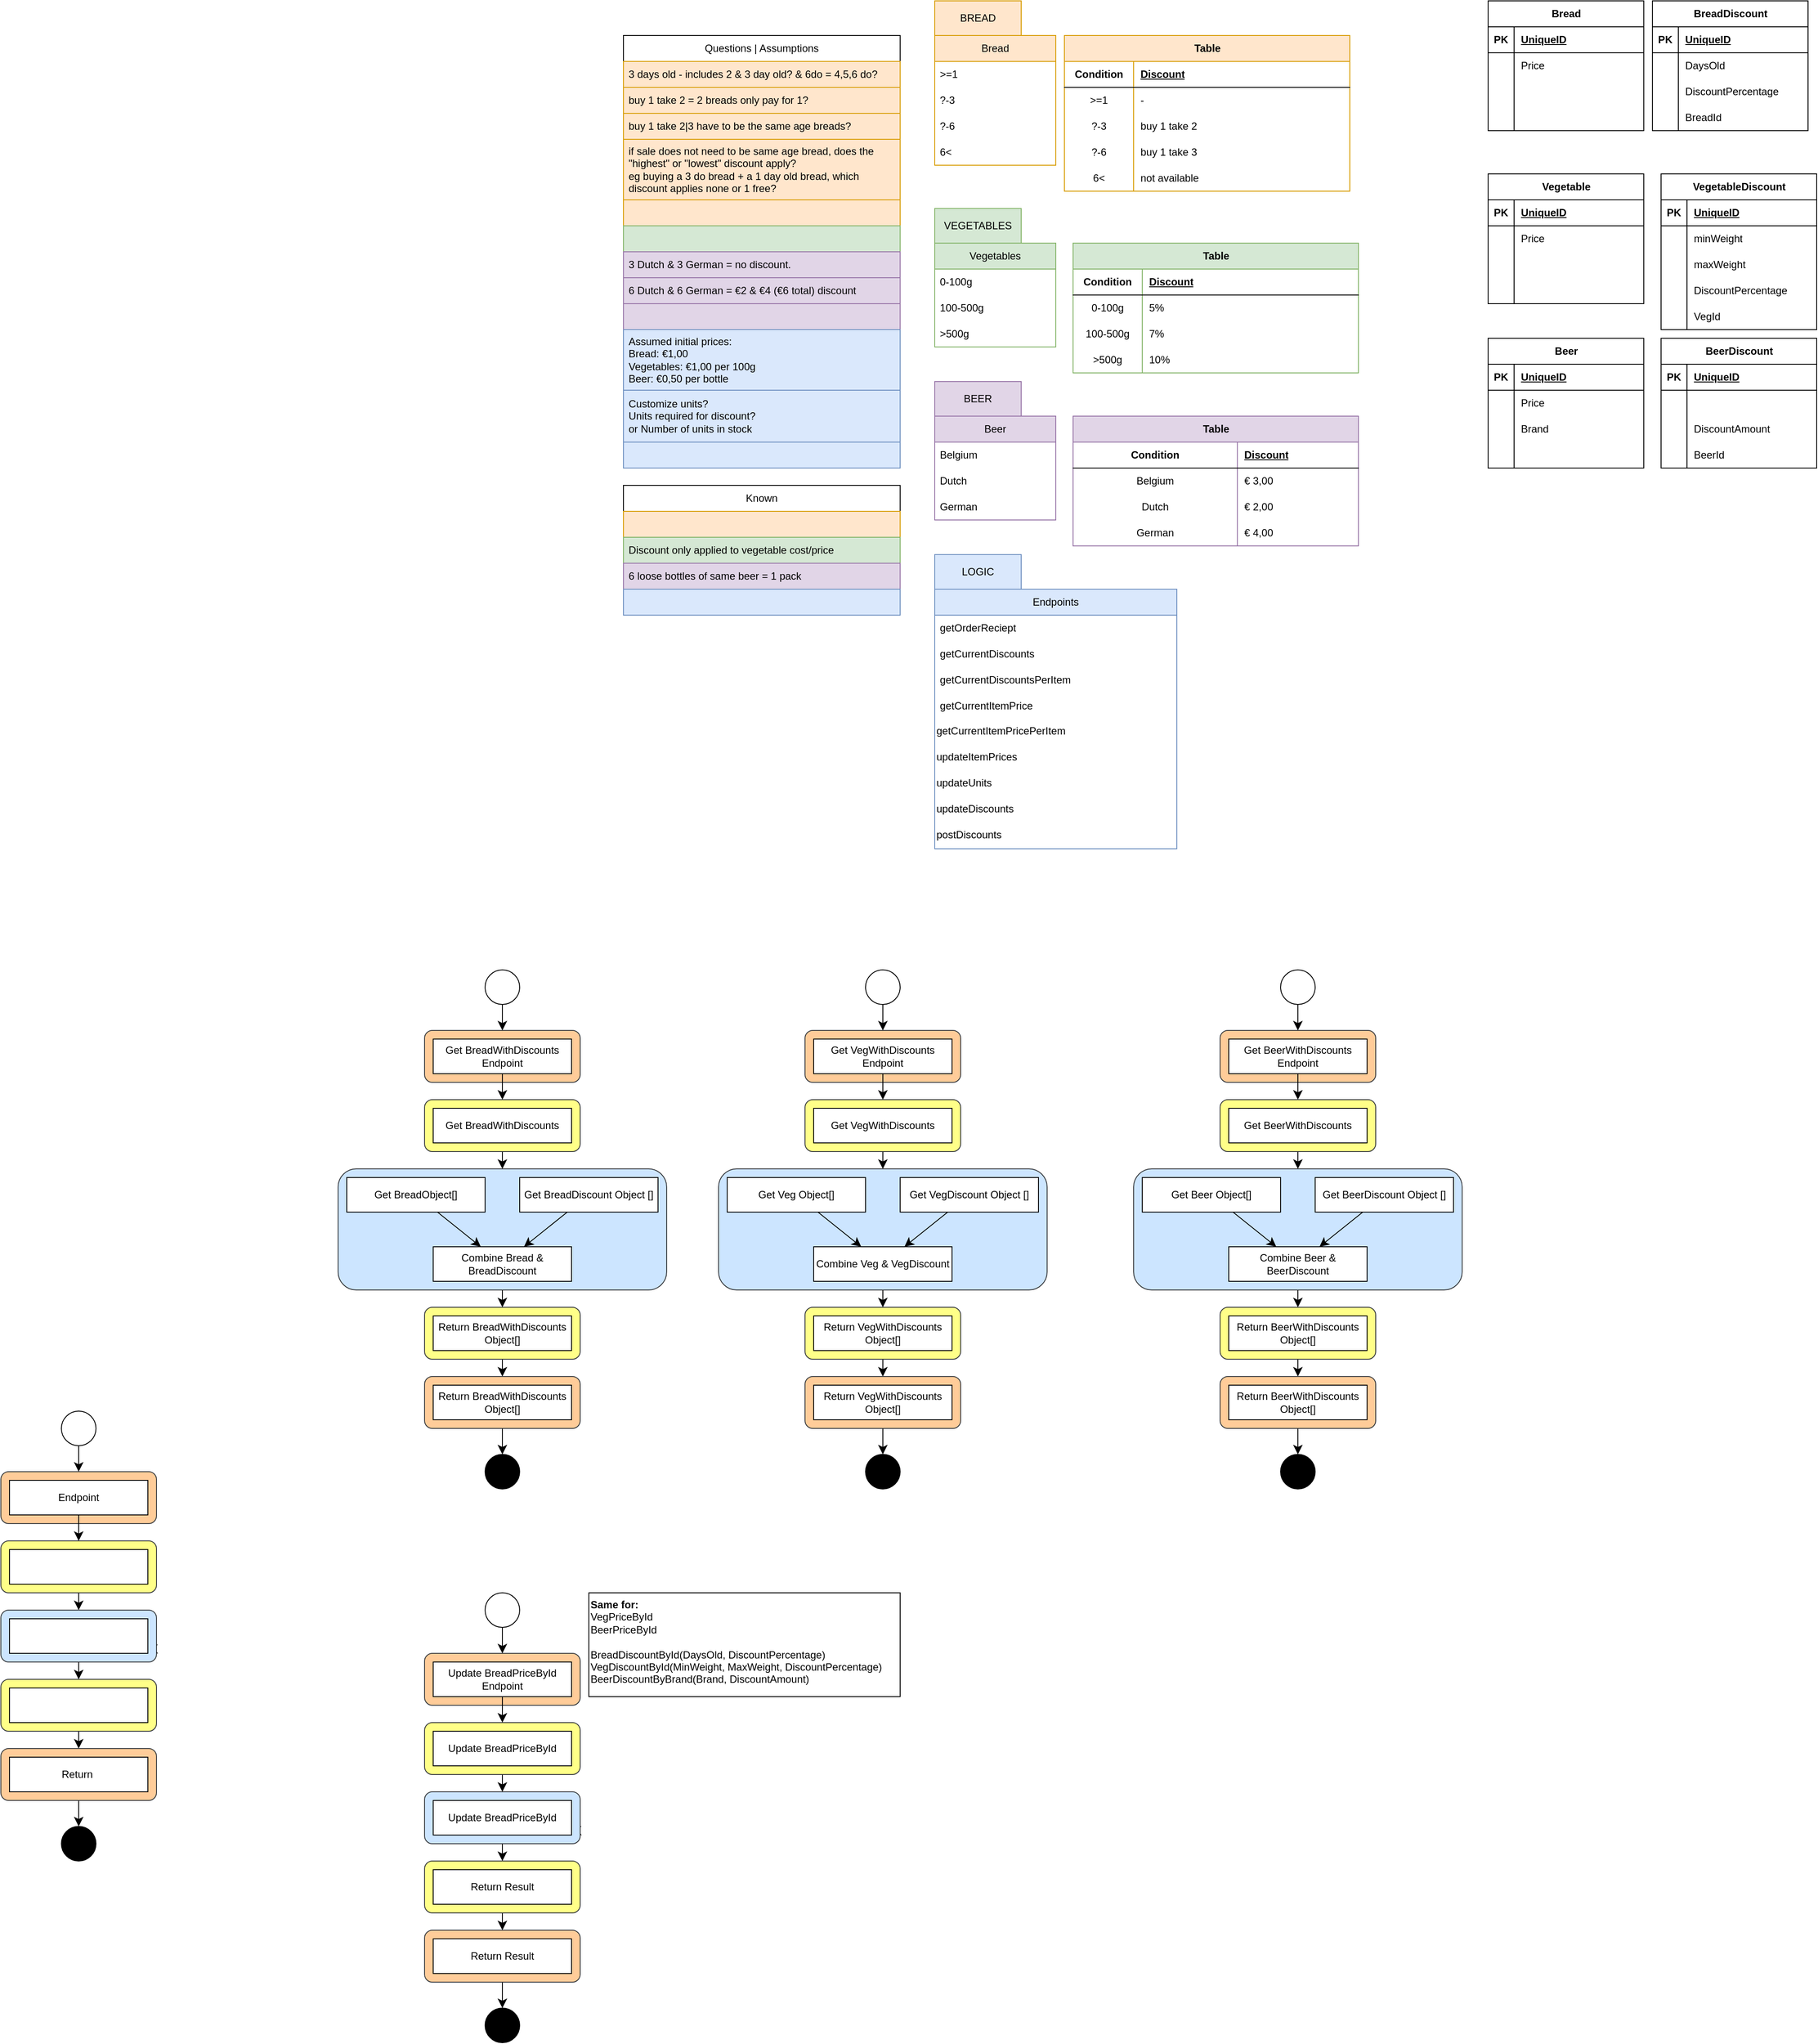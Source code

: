 <mxfile version="24.7.7">
  <diagram name="Page-1" id="bhRG01D3e4a7k7YWt2qj">
    <mxGraphModel dx="2983" dy="1634" grid="1" gridSize="10" guides="1" tooltips="1" connect="1" arrows="1" fold="1" page="0" pageScale="1" pageWidth="850" pageHeight="1100" math="0" shadow="0">
      <root>
        <mxCell id="0" />
        <mxCell id="1" parent="0" />
        <mxCell id="imizpk8fAqEdsyP4O3dS-44" style="edgeStyle=none;curved=1;rounded=0;orthogonalLoop=1;jettySize=auto;html=1;entryX=0.5;entryY=0;entryDx=0;entryDy=0;fontSize=12;startSize=8;endSize=8;" edge="1" parent="1" source="imizpk8fAqEdsyP4O3dS-39" target="imizpk8fAqEdsyP4O3dS-35">
          <mxGeometry relative="1" as="geometry" />
        </mxCell>
        <mxCell id="imizpk8fAqEdsyP4O3dS-39" value="" style="rounded=1;whiteSpace=wrap;html=1;fillColor=#ffff88;strokeColor=#36393d;" vertex="1" parent="1">
          <mxGeometry x="-830" y="1030" width="180" height="60" as="geometry" />
        </mxCell>
        <mxCell id="imizpk8fAqEdsyP4O3dS-42" style="edgeStyle=none;curved=1;rounded=0;orthogonalLoop=1;jettySize=auto;html=1;fontSize=12;startSize=8;endSize=8;" edge="1" parent="1" source="imizpk8fAqEdsyP4O3dS-38" target="imizpk8fAqEdsyP4O3dS-33">
          <mxGeometry relative="1" as="geometry" />
        </mxCell>
        <mxCell id="imizpk8fAqEdsyP4O3dS-38" value="" style="rounded=1;whiteSpace=wrap;html=1;fillColor=#ffff88;strokeColor=#36393d;" vertex="1" parent="1">
          <mxGeometry x="-830" y="790" width="180" height="60" as="geometry" />
        </mxCell>
        <mxCell id="imizpk8fAqEdsyP4O3dS-45" style="edgeStyle=none;curved=1;rounded=0;orthogonalLoop=1;jettySize=auto;html=1;fontSize=12;startSize=8;endSize=8;" edge="1" parent="1" source="imizpk8fAqEdsyP4O3dS-35" target="imizpk8fAqEdsyP4O3dS-10">
          <mxGeometry relative="1" as="geometry" />
        </mxCell>
        <mxCell id="imizpk8fAqEdsyP4O3dS-35" value="" style="rounded=1;whiteSpace=wrap;html=1;fillColor=#ffcc99;strokeColor=#36393d;" vertex="1" parent="1">
          <mxGeometry x="-830" y="1110" width="180" height="60" as="geometry" />
        </mxCell>
        <mxCell id="imizpk8fAqEdsyP4O3dS-43" style="edgeStyle=none;curved=1;rounded=0;orthogonalLoop=1;jettySize=auto;html=1;entryX=0.5;entryY=0;entryDx=0;entryDy=0;fontSize=12;startSize=8;endSize=8;" edge="1" parent="1" source="imizpk8fAqEdsyP4O3dS-33" target="imizpk8fAqEdsyP4O3dS-39">
          <mxGeometry relative="1" as="geometry" />
        </mxCell>
        <mxCell id="imizpk8fAqEdsyP4O3dS-33" value="" style="rounded=1;whiteSpace=wrap;html=1;fillColor=#cce5ff;strokeColor=#36393d;" vertex="1" parent="1">
          <mxGeometry x="-930" y="870" width="380" height="140" as="geometry" />
        </mxCell>
        <mxCell id="imizpk8fAqEdsyP4O3dS-32" value="" style="rounded=1;whiteSpace=wrap;html=1;fillColor=#ffcc99;strokeColor=#36393d;" vertex="1" parent="1">
          <mxGeometry x="-830" y="710" width="180" height="60" as="geometry" />
        </mxCell>
        <mxCell id="34eGj_55C3kaEPMYt56J-20" value="Bread" style="swimlane;fontStyle=0;childLayout=stackLayout;horizontal=1;startSize=30;horizontalStack=0;resizeParent=1;resizeParentMax=0;resizeLast=0;collapsible=1;marginBottom=0;whiteSpace=wrap;html=1;fillColor=#ffe6cc;strokeColor=#d79b00;" parent="1" vertex="1">
          <mxGeometry x="-240" y="-440" width="140" height="150" as="geometry" />
        </mxCell>
        <mxCell id="34eGj_55C3kaEPMYt56J-21" value="&amp;gt;=1" style="text;align=left;verticalAlign=middle;spacingLeft=4;spacingRight=4;overflow=hidden;points=[[0,0.5],[1,0.5]];portConstraint=eastwest;rotatable=0;whiteSpace=wrap;html=1;" parent="34eGj_55C3kaEPMYt56J-20" vertex="1">
          <mxGeometry y="30" width="140" height="30" as="geometry" />
        </mxCell>
        <mxCell id="34eGj_55C3kaEPMYt56J-22" value="?-3" style="text;strokeColor=none;fillColor=none;align=left;verticalAlign=middle;spacingLeft=4;spacingRight=4;overflow=hidden;points=[[0,0.5],[1,0.5]];portConstraint=eastwest;rotatable=0;whiteSpace=wrap;html=1;" parent="34eGj_55C3kaEPMYt56J-20" vertex="1">
          <mxGeometry y="60" width="140" height="30" as="geometry" />
        </mxCell>
        <mxCell id="34eGj_55C3kaEPMYt56J-23" value="?-6" style="text;strokeColor=none;fillColor=none;align=left;verticalAlign=middle;spacingLeft=4;spacingRight=4;overflow=hidden;points=[[0,0.5],[1,0.5]];portConstraint=eastwest;rotatable=0;whiteSpace=wrap;html=1;" parent="34eGj_55C3kaEPMYt56J-20" vertex="1">
          <mxGeometry y="90" width="140" height="30" as="geometry" />
        </mxCell>
        <mxCell id="34eGj_55C3kaEPMYt56J-84" value="6&amp;lt;" style="text;strokeColor=none;fillColor=none;align=left;verticalAlign=middle;spacingLeft=4;spacingRight=4;overflow=hidden;points=[[0,0.5],[1,0.5]];portConstraint=eastwest;rotatable=0;whiteSpace=wrap;html=1;" parent="34eGj_55C3kaEPMYt56J-20" vertex="1">
          <mxGeometry y="120" width="140" height="30" as="geometry" />
        </mxCell>
        <mxCell id="34eGj_55C3kaEPMYt56J-24" value="&lt;span style=&quot;text-align: left;&quot;&gt;Vegetables&lt;/span&gt;" style="swimlane;fontStyle=0;childLayout=stackLayout;horizontal=1;startSize=30;horizontalStack=0;resizeParent=1;resizeParentMax=0;resizeLast=0;collapsible=1;marginBottom=0;whiteSpace=wrap;html=1;fillColor=#d5e8d4;strokeColor=#82b366;" parent="1" vertex="1">
          <mxGeometry x="-240" y="-200" width="140" height="120" as="geometry" />
        </mxCell>
        <mxCell id="34eGj_55C3kaEPMYt56J-25" value="0-100g" style="text;strokeColor=none;fillColor=none;align=left;verticalAlign=middle;spacingLeft=4;spacingRight=4;overflow=hidden;points=[[0,0.5],[1,0.5]];portConstraint=eastwest;rotatable=0;whiteSpace=wrap;html=1;" parent="34eGj_55C3kaEPMYt56J-24" vertex="1">
          <mxGeometry y="30" width="140" height="30" as="geometry" />
        </mxCell>
        <mxCell id="34eGj_55C3kaEPMYt56J-26" value="100-500g" style="text;strokeColor=none;fillColor=none;align=left;verticalAlign=middle;spacingLeft=4;spacingRight=4;overflow=hidden;points=[[0,0.5],[1,0.5]];portConstraint=eastwest;rotatable=0;whiteSpace=wrap;html=1;" parent="34eGj_55C3kaEPMYt56J-24" vertex="1">
          <mxGeometry y="60" width="140" height="30" as="geometry" />
        </mxCell>
        <mxCell id="34eGj_55C3kaEPMYt56J-27" value="&amp;gt;500g" style="text;strokeColor=none;fillColor=none;align=left;verticalAlign=middle;spacingLeft=4;spacingRight=4;overflow=hidden;points=[[0,0.5],[1,0.5]];portConstraint=eastwest;rotatable=0;whiteSpace=wrap;html=1;" parent="34eGj_55C3kaEPMYt56J-24" vertex="1">
          <mxGeometry y="90" width="140" height="30" as="geometry" />
        </mxCell>
        <mxCell id="34eGj_55C3kaEPMYt56J-28" value="&lt;span style=&quot;text-align: left;&quot;&gt;Beer&lt;/span&gt;" style="swimlane;fontStyle=0;childLayout=stackLayout;horizontal=1;startSize=30;horizontalStack=0;resizeParent=1;resizeParentMax=0;resizeLast=0;collapsible=1;marginBottom=0;whiteSpace=wrap;html=1;fillColor=#e1d5e7;strokeColor=#9673a6;" parent="1" vertex="1">
          <mxGeometry x="-240" width="140" height="120" as="geometry" />
        </mxCell>
        <mxCell id="34eGj_55C3kaEPMYt56J-29" value="Belgium" style="text;strokeColor=none;fillColor=none;align=left;verticalAlign=middle;spacingLeft=4;spacingRight=4;overflow=hidden;points=[[0,0.5],[1,0.5]];portConstraint=eastwest;rotatable=0;whiteSpace=wrap;html=1;" parent="34eGj_55C3kaEPMYt56J-28" vertex="1">
          <mxGeometry y="30" width="140" height="30" as="geometry" />
        </mxCell>
        <mxCell id="34eGj_55C3kaEPMYt56J-30" value="Dutch" style="text;strokeColor=none;fillColor=none;align=left;verticalAlign=middle;spacingLeft=4;spacingRight=4;overflow=hidden;points=[[0,0.5],[1,0.5]];portConstraint=eastwest;rotatable=0;whiteSpace=wrap;html=1;" parent="34eGj_55C3kaEPMYt56J-28" vertex="1">
          <mxGeometry y="60" width="140" height="30" as="geometry" />
        </mxCell>
        <mxCell id="34eGj_55C3kaEPMYt56J-31" value="German" style="text;strokeColor=none;fillColor=none;align=left;verticalAlign=middle;spacingLeft=4;spacingRight=4;overflow=hidden;points=[[0,0.5],[1,0.5]];portConstraint=eastwest;rotatable=0;whiteSpace=wrap;html=1;" parent="34eGj_55C3kaEPMYt56J-28" vertex="1">
          <mxGeometry y="90" width="140" height="30" as="geometry" />
        </mxCell>
        <mxCell id="34eGj_55C3kaEPMYt56J-35" value="Table" style="shape=table;startSize=30;container=1;collapsible=1;childLayout=tableLayout;fixedRows=1;rowLines=0;fontStyle=1;align=center;resizeLast=1;html=1;fillColor=#ffe6cc;strokeColor=#d79b00;" parent="1" vertex="1">
          <mxGeometry x="-90" y="-440" width="330" height="180" as="geometry" />
        </mxCell>
        <mxCell id="34eGj_55C3kaEPMYt56J-36" value="" style="shape=tableRow;horizontal=0;startSize=0;swimlaneHead=0;swimlaneBody=0;fillColor=none;collapsible=0;dropTarget=0;points=[[0,0.5],[1,0.5]];portConstraint=eastwest;top=0;left=0;right=0;bottom=1;" parent="34eGj_55C3kaEPMYt56J-35" vertex="1">
          <mxGeometry y="30" width="330" height="30" as="geometry" />
        </mxCell>
        <mxCell id="34eGj_55C3kaEPMYt56J-37" value="Condition" style="shape=partialRectangle;connectable=0;fillColor=none;top=0;left=0;bottom=0;right=0;fontStyle=1;overflow=hidden;whiteSpace=wrap;html=1;" parent="34eGj_55C3kaEPMYt56J-36" vertex="1">
          <mxGeometry width="80" height="30" as="geometry">
            <mxRectangle width="80" height="30" as="alternateBounds" />
          </mxGeometry>
        </mxCell>
        <mxCell id="34eGj_55C3kaEPMYt56J-38" value="Discount" style="shape=partialRectangle;connectable=0;fillColor=none;top=0;left=0;bottom=0;right=0;align=left;spacingLeft=6;fontStyle=5;overflow=hidden;whiteSpace=wrap;html=1;" parent="34eGj_55C3kaEPMYt56J-36" vertex="1">
          <mxGeometry x="80" width="250" height="30" as="geometry">
            <mxRectangle width="250" height="30" as="alternateBounds" />
          </mxGeometry>
        </mxCell>
        <mxCell id="34eGj_55C3kaEPMYt56J-39" value="" style="shape=tableRow;horizontal=0;startSize=0;swimlaneHead=0;swimlaneBody=0;fillColor=none;collapsible=0;dropTarget=0;points=[[0,0.5],[1,0.5]];portConstraint=eastwest;top=0;left=0;right=0;bottom=0;" parent="34eGj_55C3kaEPMYt56J-35" vertex="1">
          <mxGeometry y="60" width="330" height="30" as="geometry" />
        </mxCell>
        <mxCell id="34eGj_55C3kaEPMYt56J-40" value="&lt;span style=&quot;text-align: left;&quot;&gt;&amp;gt;=1&lt;/span&gt;" style="shape=partialRectangle;connectable=0;fillColor=none;top=0;left=0;bottom=0;right=0;editable=1;overflow=hidden;whiteSpace=wrap;html=1;" parent="34eGj_55C3kaEPMYt56J-39" vertex="1">
          <mxGeometry width="80" height="30" as="geometry">
            <mxRectangle width="80" height="30" as="alternateBounds" />
          </mxGeometry>
        </mxCell>
        <mxCell id="34eGj_55C3kaEPMYt56J-41" value="-" style="shape=partialRectangle;connectable=0;fillColor=none;top=0;left=0;bottom=0;right=0;align=left;spacingLeft=6;overflow=hidden;whiteSpace=wrap;html=1;" parent="34eGj_55C3kaEPMYt56J-39" vertex="1">
          <mxGeometry x="80" width="250" height="30" as="geometry">
            <mxRectangle width="250" height="30" as="alternateBounds" />
          </mxGeometry>
        </mxCell>
        <mxCell id="34eGj_55C3kaEPMYt56J-42" value="" style="shape=tableRow;horizontal=0;startSize=0;swimlaneHead=0;swimlaneBody=0;fillColor=none;collapsible=0;dropTarget=0;points=[[0,0.5],[1,0.5]];portConstraint=eastwest;top=0;left=0;right=0;bottom=0;" parent="34eGj_55C3kaEPMYt56J-35" vertex="1">
          <mxGeometry y="90" width="330" height="30" as="geometry" />
        </mxCell>
        <mxCell id="34eGj_55C3kaEPMYt56J-43" value="&lt;span style=&quot;text-align: left;&quot;&gt;?-3&lt;/span&gt;" style="shape=partialRectangle;connectable=0;fillColor=none;top=0;left=0;bottom=0;right=0;editable=1;overflow=hidden;whiteSpace=wrap;html=1;" parent="34eGj_55C3kaEPMYt56J-42" vertex="1">
          <mxGeometry width="80" height="30" as="geometry">
            <mxRectangle width="80" height="30" as="alternateBounds" />
          </mxGeometry>
        </mxCell>
        <mxCell id="34eGj_55C3kaEPMYt56J-44" value="buy 1 take 2" style="shape=partialRectangle;connectable=0;fillColor=none;top=0;left=0;bottom=0;right=0;align=left;spacingLeft=6;overflow=hidden;whiteSpace=wrap;html=1;" parent="34eGj_55C3kaEPMYt56J-42" vertex="1">
          <mxGeometry x="80" width="250" height="30" as="geometry">
            <mxRectangle width="250" height="30" as="alternateBounds" />
          </mxGeometry>
        </mxCell>
        <mxCell id="34eGj_55C3kaEPMYt56J-45" value="" style="shape=tableRow;horizontal=0;startSize=0;swimlaneHead=0;swimlaneBody=0;fillColor=none;collapsible=0;dropTarget=0;points=[[0,0.5],[1,0.5]];portConstraint=eastwest;top=0;left=0;right=0;bottom=0;" parent="34eGj_55C3kaEPMYt56J-35" vertex="1">
          <mxGeometry y="120" width="330" height="30" as="geometry" />
        </mxCell>
        <mxCell id="34eGj_55C3kaEPMYt56J-46" value="&lt;span style=&quot;text-align: left;&quot;&gt;?-6&lt;/span&gt;" style="shape=partialRectangle;connectable=0;fillColor=none;top=0;left=0;bottom=0;right=0;editable=1;overflow=hidden;whiteSpace=wrap;html=1;" parent="34eGj_55C3kaEPMYt56J-45" vertex="1">
          <mxGeometry width="80" height="30" as="geometry">
            <mxRectangle width="80" height="30" as="alternateBounds" />
          </mxGeometry>
        </mxCell>
        <mxCell id="34eGj_55C3kaEPMYt56J-47" value="buy 1 take 3" style="shape=partialRectangle;connectable=0;fillColor=none;top=0;left=0;bottom=0;right=0;align=left;spacingLeft=6;overflow=hidden;whiteSpace=wrap;html=1;" parent="34eGj_55C3kaEPMYt56J-45" vertex="1">
          <mxGeometry x="80" width="250" height="30" as="geometry">
            <mxRectangle width="250" height="30" as="alternateBounds" />
          </mxGeometry>
        </mxCell>
        <mxCell id="34eGj_55C3kaEPMYt56J-78" style="shape=tableRow;horizontal=0;startSize=0;swimlaneHead=0;swimlaneBody=0;fillColor=none;collapsible=0;dropTarget=0;points=[[0,0.5],[1,0.5]];portConstraint=eastwest;top=0;left=0;right=0;bottom=0;" parent="34eGj_55C3kaEPMYt56J-35" vertex="1">
          <mxGeometry y="150" width="330" height="30" as="geometry" />
        </mxCell>
        <mxCell id="34eGj_55C3kaEPMYt56J-79" value="6&amp;lt;" style="shape=partialRectangle;connectable=0;fillColor=none;top=0;left=0;bottom=0;right=0;editable=1;overflow=hidden;whiteSpace=wrap;html=1;" parent="34eGj_55C3kaEPMYt56J-78" vertex="1">
          <mxGeometry width="80" height="30" as="geometry">
            <mxRectangle width="80" height="30" as="alternateBounds" />
          </mxGeometry>
        </mxCell>
        <mxCell id="34eGj_55C3kaEPMYt56J-80" value="not available" style="shape=partialRectangle;connectable=0;fillColor=none;top=0;left=0;bottom=0;right=0;align=left;spacingLeft=6;overflow=hidden;whiteSpace=wrap;html=1;" parent="34eGj_55C3kaEPMYt56J-78" vertex="1">
          <mxGeometry x="80" width="250" height="30" as="geometry">
            <mxRectangle width="250" height="30" as="alternateBounds" />
          </mxGeometry>
        </mxCell>
        <mxCell id="34eGj_55C3kaEPMYt56J-48" value="Table" style="shape=table;startSize=30;container=1;collapsible=1;childLayout=tableLayout;fixedRows=1;rowLines=0;fontStyle=1;align=center;resizeLast=1;html=1;fillColor=#d5e8d4;strokeColor=#82b366;" parent="1" vertex="1">
          <mxGeometry x="-80" y="-200" width="330" height="150" as="geometry" />
        </mxCell>
        <mxCell id="34eGj_55C3kaEPMYt56J-49" value="" style="shape=tableRow;horizontal=0;startSize=0;swimlaneHead=0;swimlaneBody=0;fillColor=none;collapsible=0;dropTarget=0;points=[[0,0.5],[1,0.5]];portConstraint=eastwest;top=0;left=0;right=0;bottom=1;" parent="34eGj_55C3kaEPMYt56J-48" vertex="1">
          <mxGeometry y="30" width="330" height="30" as="geometry" />
        </mxCell>
        <mxCell id="34eGj_55C3kaEPMYt56J-50" value="Condition" style="shape=partialRectangle;connectable=0;fillColor=none;top=0;left=0;bottom=0;right=0;fontStyle=1;overflow=hidden;whiteSpace=wrap;html=1;" parent="34eGj_55C3kaEPMYt56J-49" vertex="1">
          <mxGeometry width="80" height="30" as="geometry">
            <mxRectangle width="80" height="30" as="alternateBounds" />
          </mxGeometry>
        </mxCell>
        <mxCell id="34eGj_55C3kaEPMYt56J-51" value="Discount" style="shape=partialRectangle;connectable=0;fillColor=none;top=0;left=0;bottom=0;right=0;align=left;spacingLeft=6;fontStyle=5;overflow=hidden;whiteSpace=wrap;html=1;" parent="34eGj_55C3kaEPMYt56J-49" vertex="1">
          <mxGeometry x="80" width="250" height="30" as="geometry">
            <mxRectangle width="250" height="30" as="alternateBounds" />
          </mxGeometry>
        </mxCell>
        <mxCell id="34eGj_55C3kaEPMYt56J-52" value="" style="shape=tableRow;horizontal=0;startSize=0;swimlaneHead=0;swimlaneBody=0;fillColor=none;collapsible=0;dropTarget=0;points=[[0,0.5],[1,0.5]];portConstraint=eastwest;top=0;left=0;right=0;bottom=0;" parent="34eGj_55C3kaEPMYt56J-48" vertex="1">
          <mxGeometry y="60" width="330" height="30" as="geometry" />
        </mxCell>
        <mxCell id="34eGj_55C3kaEPMYt56J-53" value="&lt;span style=&quot;text-align: left;&quot;&gt;0-100g&lt;/span&gt;" style="shape=partialRectangle;connectable=0;fillColor=none;top=0;left=0;bottom=0;right=0;editable=1;overflow=hidden;whiteSpace=wrap;html=1;" parent="34eGj_55C3kaEPMYt56J-52" vertex="1">
          <mxGeometry width="80" height="30" as="geometry">
            <mxRectangle width="80" height="30" as="alternateBounds" />
          </mxGeometry>
        </mxCell>
        <mxCell id="34eGj_55C3kaEPMYt56J-54" value="5%" style="shape=partialRectangle;connectable=0;fillColor=none;top=0;left=0;bottom=0;right=0;align=left;spacingLeft=6;overflow=hidden;whiteSpace=wrap;html=1;" parent="34eGj_55C3kaEPMYt56J-52" vertex="1">
          <mxGeometry x="80" width="250" height="30" as="geometry">
            <mxRectangle width="250" height="30" as="alternateBounds" />
          </mxGeometry>
        </mxCell>
        <mxCell id="34eGj_55C3kaEPMYt56J-55" value="" style="shape=tableRow;horizontal=0;startSize=0;swimlaneHead=0;swimlaneBody=0;fillColor=none;collapsible=0;dropTarget=0;points=[[0,0.5],[1,0.5]];portConstraint=eastwest;top=0;left=0;right=0;bottom=0;" parent="34eGj_55C3kaEPMYt56J-48" vertex="1">
          <mxGeometry y="90" width="330" height="30" as="geometry" />
        </mxCell>
        <mxCell id="34eGj_55C3kaEPMYt56J-56" value="&lt;span style=&quot;text-align: left;&quot;&gt;100-500g&lt;/span&gt;" style="shape=partialRectangle;connectable=0;fillColor=none;top=0;left=0;bottom=0;right=0;editable=1;overflow=hidden;whiteSpace=wrap;html=1;" parent="34eGj_55C3kaEPMYt56J-55" vertex="1">
          <mxGeometry width="80" height="30" as="geometry">
            <mxRectangle width="80" height="30" as="alternateBounds" />
          </mxGeometry>
        </mxCell>
        <mxCell id="34eGj_55C3kaEPMYt56J-57" value="7%" style="shape=partialRectangle;connectable=0;fillColor=none;top=0;left=0;bottom=0;right=0;align=left;spacingLeft=6;overflow=hidden;whiteSpace=wrap;html=1;" parent="34eGj_55C3kaEPMYt56J-55" vertex="1">
          <mxGeometry x="80" width="250" height="30" as="geometry">
            <mxRectangle width="250" height="30" as="alternateBounds" />
          </mxGeometry>
        </mxCell>
        <mxCell id="34eGj_55C3kaEPMYt56J-58" value="" style="shape=tableRow;horizontal=0;startSize=0;swimlaneHead=0;swimlaneBody=0;fillColor=none;collapsible=0;dropTarget=0;points=[[0,0.5],[1,0.5]];portConstraint=eastwest;top=0;left=0;right=0;bottom=0;" parent="34eGj_55C3kaEPMYt56J-48" vertex="1">
          <mxGeometry y="120" width="330" height="30" as="geometry" />
        </mxCell>
        <mxCell id="34eGj_55C3kaEPMYt56J-59" value="&lt;span style=&quot;text-align: left;&quot;&gt;&amp;gt;500g&lt;/span&gt;" style="shape=partialRectangle;connectable=0;fillColor=none;top=0;left=0;bottom=0;right=0;editable=1;overflow=hidden;whiteSpace=wrap;html=1;" parent="34eGj_55C3kaEPMYt56J-58" vertex="1">
          <mxGeometry width="80" height="30" as="geometry">
            <mxRectangle width="80" height="30" as="alternateBounds" />
          </mxGeometry>
        </mxCell>
        <mxCell id="34eGj_55C3kaEPMYt56J-60" value="10%" style="shape=partialRectangle;connectable=0;fillColor=none;top=0;left=0;bottom=0;right=0;align=left;spacingLeft=6;overflow=hidden;whiteSpace=wrap;html=1;" parent="34eGj_55C3kaEPMYt56J-58" vertex="1">
          <mxGeometry x="80" width="250" height="30" as="geometry">
            <mxRectangle width="250" height="30" as="alternateBounds" />
          </mxGeometry>
        </mxCell>
        <mxCell id="34eGj_55C3kaEPMYt56J-61" value="Table" style="shape=table;startSize=30;container=1;collapsible=1;childLayout=tableLayout;fixedRows=1;rowLines=0;fontStyle=1;align=center;resizeLast=1;html=1;fillColor=#e1d5e7;strokeColor=#9673a6;" parent="1" vertex="1">
          <mxGeometry x="-80" width="330" height="150" as="geometry" />
        </mxCell>
        <mxCell id="34eGj_55C3kaEPMYt56J-62" value="" style="shape=tableRow;horizontal=0;startSize=0;swimlaneHead=0;swimlaneBody=0;fillColor=none;collapsible=0;dropTarget=0;points=[[0,0.5],[1,0.5]];portConstraint=eastwest;top=0;left=0;right=0;bottom=1;" parent="34eGj_55C3kaEPMYt56J-61" vertex="1">
          <mxGeometry y="30" width="330" height="30" as="geometry" />
        </mxCell>
        <mxCell id="34eGj_55C3kaEPMYt56J-63" value="Condition" style="shape=partialRectangle;connectable=0;fillColor=none;top=0;left=0;bottom=0;right=0;fontStyle=1;overflow=hidden;whiteSpace=wrap;html=1;" parent="34eGj_55C3kaEPMYt56J-62" vertex="1">
          <mxGeometry width="190" height="30" as="geometry">
            <mxRectangle width="190" height="30" as="alternateBounds" />
          </mxGeometry>
        </mxCell>
        <mxCell id="34eGj_55C3kaEPMYt56J-64" value="Discount" style="shape=partialRectangle;connectable=0;fillColor=none;top=0;left=0;bottom=0;right=0;align=left;spacingLeft=6;fontStyle=5;overflow=hidden;whiteSpace=wrap;html=1;" parent="34eGj_55C3kaEPMYt56J-62" vertex="1">
          <mxGeometry x="190" width="140" height="30" as="geometry">
            <mxRectangle width="140" height="30" as="alternateBounds" />
          </mxGeometry>
        </mxCell>
        <mxCell id="34eGj_55C3kaEPMYt56J-65" value="" style="shape=tableRow;horizontal=0;startSize=0;swimlaneHead=0;swimlaneBody=0;fillColor=none;collapsible=0;dropTarget=0;points=[[0,0.5],[1,0.5]];portConstraint=eastwest;top=0;left=0;right=0;bottom=0;" parent="34eGj_55C3kaEPMYt56J-61" vertex="1">
          <mxGeometry y="60" width="330" height="30" as="geometry" />
        </mxCell>
        <mxCell id="34eGj_55C3kaEPMYt56J-66" value="&lt;span style=&quot;text-align: left;&quot;&gt;Belgium&lt;/span&gt;" style="shape=partialRectangle;connectable=0;fillColor=none;top=0;left=0;bottom=0;right=0;editable=1;overflow=hidden;whiteSpace=wrap;html=1;" parent="34eGj_55C3kaEPMYt56J-65" vertex="1">
          <mxGeometry width="190" height="30" as="geometry">
            <mxRectangle width="190" height="30" as="alternateBounds" />
          </mxGeometry>
        </mxCell>
        <mxCell id="34eGj_55C3kaEPMYt56J-67" value="€ 3,00" style="shape=partialRectangle;connectable=0;fillColor=none;top=0;left=0;bottom=0;right=0;align=left;spacingLeft=6;overflow=hidden;whiteSpace=wrap;html=1;" parent="34eGj_55C3kaEPMYt56J-65" vertex="1">
          <mxGeometry x="190" width="140" height="30" as="geometry">
            <mxRectangle width="140" height="30" as="alternateBounds" />
          </mxGeometry>
        </mxCell>
        <mxCell id="34eGj_55C3kaEPMYt56J-68" value="" style="shape=tableRow;horizontal=0;startSize=0;swimlaneHead=0;swimlaneBody=0;fillColor=none;collapsible=0;dropTarget=0;points=[[0,0.5],[1,0.5]];portConstraint=eastwest;top=0;left=0;right=0;bottom=0;" parent="34eGj_55C3kaEPMYt56J-61" vertex="1">
          <mxGeometry y="90" width="330" height="30" as="geometry" />
        </mxCell>
        <mxCell id="34eGj_55C3kaEPMYt56J-69" value="&lt;span style=&quot;text-align: left;&quot;&gt;Dutch&lt;/span&gt;" style="shape=partialRectangle;connectable=0;fillColor=none;top=0;left=0;bottom=0;right=0;editable=1;overflow=hidden;whiteSpace=wrap;html=1;" parent="34eGj_55C3kaEPMYt56J-68" vertex="1">
          <mxGeometry width="190" height="30" as="geometry">
            <mxRectangle width="190" height="30" as="alternateBounds" />
          </mxGeometry>
        </mxCell>
        <mxCell id="34eGj_55C3kaEPMYt56J-70" value="€ 2,00" style="shape=partialRectangle;connectable=0;fillColor=none;top=0;left=0;bottom=0;right=0;align=left;spacingLeft=6;overflow=hidden;whiteSpace=wrap;html=1;" parent="34eGj_55C3kaEPMYt56J-68" vertex="1">
          <mxGeometry x="190" width="140" height="30" as="geometry">
            <mxRectangle width="140" height="30" as="alternateBounds" />
          </mxGeometry>
        </mxCell>
        <mxCell id="34eGj_55C3kaEPMYt56J-71" value="" style="shape=tableRow;horizontal=0;startSize=0;swimlaneHead=0;swimlaneBody=0;fillColor=none;collapsible=0;dropTarget=0;points=[[0,0.5],[1,0.5]];portConstraint=eastwest;top=0;left=0;right=0;bottom=0;" parent="34eGj_55C3kaEPMYt56J-61" vertex="1">
          <mxGeometry y="120" width="330" height="30" as="geometry" />
        </mxCell>
        <mxCell id="34eGj_55C3kaEPMYt56J-72" value="&lt;span style=&quot;text-align: left;&quot;&gt;German&lt;/span&gt;" style="shape=partialRectangle;connectable=0;fillColor=none;top=0;left=0;bottom=0;right=0;editable=1;overflow=hidden;whiteSpace=wrap;html=1;" parent="34eGj_55C3kaEPMYt56J-71" vertex="1">
          <mxGeometry width="190" height="30" as="geometry">
            <mxRectangle width="190" height="30" as="alternateBounds" />
          </mxGeometry>
        </mxCell>
        <mxCell id="34eGj_55C3kaEPMYt56J-73" value="€ 4,00" style="shape=partialRectangle;connectable=0;fillColor=none;top=0;left=0;bottom=0;right=0;align=left;spacingLeft=6;overflow=hidden;whiteSpace=wrap;html=1;" parent="34eGj_55C3kaEPMYt56J-71" vertex="1">
          <mxGeometry x="190" width="140" height="30" as="geometry">
            <mxRectangle width="140" height="30" as="alternateBounds" />
          </mxGeometry>
        </mxCell>
        <mxCell id="34eGj_55C3kaEPMYt56J-86" value="&lt;span style=&quot;text-align: left;&quot;&gt;Questions | Assumptions&lt;/span&gt;" style="swimlane;fontStyle=0;childLayout=stackLayout;horizontal=1;startSize=30;horizontalStack=0;resizeParent=1;resizeParentMax=0;resizeLast=0;collapsible=1;marginBottom=0;whiteSpace=wrap;html=1;" parent="1" vertex="1">
          <mxGeometry x="-600" y="-440" width="320" height="500" as="geometry" />
        </mxCell>
        <mxCell id="34eGj_55C3kaEPMYt56J-87" value="3 days old - includes 2 &amp;amp; 3 day old? &amp;amp; 6do = 4,5,6 do?" style="text;strokeColor=#d79b00;fillColor=#ffe6cc;align=left;verticalAlign=middle;spacingLeft=4;spacingRight=4;overflow=hidden;points=[[0,0.5],[1,0.5]];portConstraint=eastwest;rotatable=0;whiteSpace=wrap;html=1;" parent="34eGj_55C3kaEPMYt56J-86" vertex="1">
          <mxGeometry y="30" width="320" height="30" as="geometry" />
        </mxCell>
        <mxCell id="34eGj_55C3kaEPMYt56J-98" value="buy 1 take 2 = 2 breads only pay for 1?" style="text;strokeColor=#d79b00;fillColor=#ffe6cc;align=left;verticalAlign=middle;spacingLeft=4;spacingRight=4;overflow=hidden;points=[[0,0.5],[1,0.5]];portConstraint=eastwest;rotatable=0;whiteSpace=wrap;html=1;" parent="34eGj_55C3kaEPMYt56J-86" vertex="1">
          <mxGeometry y="60" width="320" height="30" as="geometry" />
        </mxCell>
        <mxCell id="34eGj_55C3kaEPMYt56J-97" value="buy 1 take 2|3 have to be the same age breads?" style="text;strokeColor=#d79b00;fillColor=#ffe6cc;align=left;verticalAlign=middle;spacingLeft=4;spacingRight=4;overflow=hidden;points=[[0,0.5],[1,0.5]];portConstraint=eastwest;rotatable=0;whiteSpace=wrap;html=1;" parent="34eGj_55C3kaEPMYt56J-86" vertex="1">
          <mxGeometry y="90" width="320" height="30" as="geometry" />
        </mxCell>
        <mxCell id="34eGj_55C3kaEPMYt56J-96" value="if sale does not need to be same age bread, does the &quot;highest&quot; or &quot;lowest&quot; discount apply?&lt;br&gt;eg buying a 3 do bread + a 1 day old bread, which discount applies none or 1 free?" style="text;strokeColor=#d79b00;fillColor=#ffe6cc;align=left;verticalAlign=middle;spacingLeft=4;spacingRight=4;overflow=hidden;points=[[0,0.5],[1,0.5]];portConstraint=eastwest;rotatable=0;whiteSpace=wrap;html=1;" parent="34eGj_55C3kaEPMYt56J-86" vertex="1">
          <mxGeometry y="120" width="320" height="70" as="geometry" />
        </mxCell>
        <mxCell id="34eGj_55C3kaEPMYt56J-95" value="&amp;nbsp;" style="text;strokeColor=#d79b00;fillColor=#ffe6cc;align=left;verticalAlign=middle;spacingLeft=4;spacingRight=4;overflow=hidden;points=[[0,0.5],[1,0.5]];portConstraint=eastwest;rotatable=0;whiteSpace=wrap;html=1;" parent="34eGj_55C3kaEPMYt56J-86" vertex="1">
          <mxGeometry y="190" width="320" height="30" as="geometry" />
        </mxCell>
        <mxCell id="34eGj_55C3kaEPMYt56J-99" value="" style="text;strokeColor=#82b366;fillColor=#d5e8d4;align=left;verticalAlign=middle;spacingLeft=4;spacingRight=4;overflow=hidden;points=[[0,0.5],[1,0.5]];portConstraint=eastwest;rotatable=0;whiteSpace=wrap;html=1;" parent="34eGj_55C3kaEPMYt56J-86" vertex="1">
          <mxGeometry y="220" width="320" height="30" as="geometry" />
        </mxCell>
        <mxCell id="34eGj_55C3kaEPMYt56J-105" value="3 Dutch &amp;amp; 3 German = no discount." style="text;strokeColor=#9673a6;fillColor=#e1d5e7;align=left;verticalAlign=middle;spacingLeft=4;spacingRight=4;overflow=hidden;points=[[0,0.5],[1,0.5]];portConstraint=eastwest;rotatable=0;whiteSpace=wrap;html=1;" parent="34eGj_55C3kaEPMYt56J-86" vertex="1">
          <mxGeometry y="250" width="320" height="30" as="geometry" />
        </mxCell>
        <mxCell id="34eGj_55C3kaEPMYt56J-110" value="6 Dutch &amp;amp; 6 German = €2 &amp;amp; €4 (€6 total) discount" style="text;strokeColor=#9673a6;fillColor=#e1d5e7;align=left;verticalAlign=middle;spacingLeft=4;spacingRight=4;overflow=hidden;points=[[0,0.5],[1,0.5]];portConstraint=eastwest;rotatable=0;whiteSpace=wrap;html=1;" parent="34eGj_55C3kaEPMYt56J-86" vertex="1">
          <mxGeometry y="280" width="320" height="30" as="geometry" />
        </mxCell>
        <mxCell id="34eGj_55C3kaEPMYt56J-109" value="" style="text;strokeColor=#9673a6;fillColor=#e1d5e7;align=left;verticalAlign=middle;spacingLeft=4;spacingRight=4;overflow=hidden;points=[[0,0.5],[1,0.5]];portConstraint=eastwest;rotatable=0;whiteSpace=wrap;html=1;" parent="34eGj_55C3kaEPMYt56J-86" vertex="1">
          <mxGeometry y="310" width="320" height="30" as="geometry" />
        </mxCell>
        <mxCell id="34eGj_55C3kaEPMYt56J-94" value="Assumed initial prices:&lt;br&gt;Bread:&amp;nbsp;€1,00&lt;br&gt;Vegetables:&amp;nbsp;€1,00 per 100g&lt;br&gt;Beer:&amp;nbsp;€0,50 per bottle" style="text;strokeColor=#6c8ebf;fillColor=#dae8fc;align=left;verticalAlign=middle;spacingLeft=4;spacingRight=4;overflow=hidden;points=[[0,0.5],[1,0.5]];portConstraint=eastwest;rotatable=0;whiteSpace=wrap;html=1;" parent="34eGj_55C3kaEPMYt56J-86" vertex="1">
          <mxGeometry y="340" width="320" height="70" as="geometry" />
        </mxCell>
        <mxCell id="34eGj_55C3kaEPMYt56J-108" value="Customize units?&lt;br&gt;Units required for discount?&lt;br&gt;or Number of units in stock" style="text;strokeColor=#6c8ebf;fillColor=#dae8fc;align=left;verticalAlign=middle;spacingLeft=4;spacingRight=4;overflow=hidden;points=[[0,0.5],[1,0.5]];portConstraint=eastwest;rotatable=0;whiteSpace=wrap;html=1;" parent="34eGj_55C3kaEPMYt56J-86" vertex="1">
          <mxGeometry y="410" width="320" height="60" as="geometry" />
        </mxCell>
        <mxCell id="34eGj_55C3kaEPMYt56J-107" value="" style="text;strokeColor=#6c8ebf;fillColor=#dae8fc;align=left;verticalAlign=middle;spacingLeft=4;spacingRight=4;overflow=hidden;points=[[0,0.5],[1,0.5]];portConstraint=eastwest;rotatable=0;whiteSpace=wrap;html=1;" parent="34eGj_55C3kaEPMYt56J-86" vertex="1">
          <mxGeometry y="470" width="320" height="30" as="geometry" />
        </mxCell>
        <mxCell id="34eGj_55C3kaEPMYt56J-90" value="BEER" style="rounded=0;whiteSpace=wrap;html=1;fillColor=#e1d5e7;strokeColor=#9673a6;" parent="1" vertex="1">
          <mxGeometry x="-240" y="-40" width="100" height="40" as="geometry" />
        </mxCell>
        <mxCell id="34eGj_55C3kaEPMYt56J-91" value="VEGETABLES" style="rounded=0;whiteSpace=wrap;html=1;fillColor=#d5e8d4;strokeColor=#82b366;" parent="1" vertex="1">
          <mxGeometry x="-240" y="-240" width="100" height="40" as="geometry" />
        </mxCell>
        <mxCell id="34eGj_55C3kaEPMYt56J-92" value="BREAD" style="rounded=0;whiteSpace=wrap;html=1;fillColor=#ffe6cc;strokeColor=#d79b00;" parent="1" vertex="1">
          <mxGeometry x="-240" y="-480" width="100" height="40" as="geometry" />
        </mxCell>
        <mxCell id="34eGj_55C3kaEPMYt56J-93" value="LOGIC" style="rounded=0;whiteSpace=wrap;html=1;fillColor=#dae8fc;strokeColor=#6c8ebf;" parent="1" vertex="1">
          <mxGeometry x="-240" y="160" width="100" height="40" as="geometry" />
        </mxCell>
        <mxCell id="cjtP9W6E6ZbqAy2N2Ii0-1" value="Endpoints" style="swimlane;fontStyle=0;childLayout=stackLayout;horizontal=1;startSize=30;horizontalStack=0;resizeParent=1;resizeParentMax=0;resizeLast=0;collapsible=1;marginBottom=0;whiteSpace=wrap;html=1;fillColor=#dae8fc;strokeColor=#6c8ebf;" parent="1" vertex="1">
          <mxGeometry x="-240" y="200" width="280" height="300" as="geometry" />
        </mxCell>
        <mxCell id="cjtP9W6E6ZbqAy2N2Ii0-2" value="getOrderReciept" style="text;strokeColor=none;fillColor=none;align=left;verticalAlign=middle;spacingLeft=4;spacingRight=4;overflow=hidden;points=[[0,0.5],[1,0.5]];portConstraint=eastwest;rotatable=0;whiteSpace=wrap;html=1;" parent="cjtP9W6E6ZbqAy2N2Ii0-1" vertex="1">
          <mxGeometry y="30" width="280" height="30" as="geometry" />
        </mxCell>
        <mxCell id="cjtP9W6E6ZbqAy2N2Ii0-3" value="getCurrentDiscounts" style="text;strokeColor=none;fillColor=none;align=left;verticalAlign=middle;spacingLeft=4;spacingRight=4;overflow=hidden;points=[[0,0.5],[1,0.5]];portConstraint=eastwest;rotatable=0;whiteSpace=wrap;html=1;" parent="cjtP9W6E6ZbqAy2N2Ii0-1" vertex="1">
          <mxGeometry y="60" width="280" height="30" as="geometry" />
        </mxCell>
        <mxCell id="cjtP9W6E6ZbqAy2N2Ii0-4" value="getCurrentDiscountsPerItem" style="text;strokeColor=none;fillColor=none;align=left;verticalAlign=middle;spacingLeft=4;spacingRight=4;overflow=hidden;points=[[0,0.5],[1,0.5]];portConstraint=eastwest;rotatable=0;whiteSpace=wrap;html=1;" parent="cjtP9W6E6ZbqAy2N2Ii0-1" vertex="1">
          <mxGeometry y="90" width="280" height="30" as="geometry" />
        </mxCell>
        <mxCell id="cjtP9W6E6ZbqAy2N2Ii0-5" value="getCurrentItemPrice" style="text;strokeColor=none;fillColor=none;align=left;verticalAlign=middle;spacingLeft=4;spacingRight=4;overflow=hidden;points=[[0,0.5],[1,0.5]];portConstraint=eastwest;rotatable=0;whiteSpace=wrap;html=1;" parent="cjtP9W6E6ZbqAy2N2Ii0-1" vertex="1">
          <mxGeometry y="120" width="280" height="30" as="geometry" />
        </mxCell>
        <mxCell id="cjtP9W6E6ZbqAy2N2Ii0-6" value="&lt;span style=&quot;color: rgb(0, 0, 0); font-family: Helvetica; font-size: 12px; font-style: normal; font-variant-ligatures: normal; font-variant-caps: normal; font-weight: 400; letter-spacing: normal; orphans: 2; text-align: left; text-indent: 0px; text-transform: none; widows: 2; word-spacing: 0px; -webkit-text-stroke-width: 0px; white-space: normal; background-color: rgb(255, 255, 255); text-decoration-thickness: initial; text-decoration-style: initial; text-decoration-color: initial; display: inline !important; float: none;&quot;&gt;getCurrentItemPricePerItem&lt;/span&gt;" style="text;whiteSpace=wrap;html=1;" parent="cjtP9W6E6ZbqAy2N2Ii0-1" vertex="1">
          <mxGeometry y="150" width="280" height="30" as="geometry" />
        </mxCell>
        <mxCell id="cjtP9W6E6ZbqAy2N2Ii0-7" value="&lt;span style=&quot;color: rgb(0, 0, 0); font-family: Helvetica; font-size: 12px; font-style: normal; font-variant-ligatures: normal; font-variant-caps: normal; font-weight: 400; letter-spacing: normal; orphans: 2; text-align: left; text-indent: 0px; text-transform: none; widows: 2; word-spacing: 0px; -webkit-text-stroke-width: 0px; white-space: normal; background-color: rgb(255, 255, 255); text-decoration-thickness: initial; text-decoration-style: initial; text-decoration-color: initial; display: inline !important; float: none;&quot;&gt;updateItemPrices&lt;/span&gt;" style="text;whiteSpace=wrap;html=1;" parent="cjtP9W6E6ZbqAy2N2Ii0-1" vertex="1">
          <mxGeometry y="180" width="280" height="30" as="geometry" />
        </mxCell>
        <mxCell id="cjtP9W6E6ZbqAy2N2Ii0-8" value="&lt;span style=&quot;color: rgb(0, 0, 0); font-family: Helvetica; font-size: 12px; font-style: normal; font-variant-ligatures: normal; font-variant-caps: normal; font-weight: 400; letter-spacing: normal; orphans: 2; text-align: left; text-indent: 0px; text-transform: none; widows: 2; word-spacing: 0px; -webkit-text-stroke-width: 0px; white-space: normal; background-color: rgb(255, 255, 255); text-decoration-thickness: initial; text-decoration-style: initial; text-decoration-color: initial; display: inline !important; float: none;&quot;&gt;updateUnits&lt;/span&gt;" style="text;whiteSpace=wrap;html=1;" parent="cjtP9W6E6ZbqAy2N2Ii0-1" vertex="1">
          <mxGeometry y="210" width="280" height="30" as="geometry" />
        </mxCell>
        <mxCell id="cjtP9W6E6ZbqAy2N2Ii0-9" value="&lt;span style=&quot;color: rgb(0, 0, 0); font-family: Helvetica; font-size: 12px; font-style: normal; font-variant-ligatures: normal; font-variant-caps: normal; font-weight: 400; letter-spacing: normal; orphans: 2; text-align: left; text-indent: 0px; text-transform: none; widows: 2; word-spacing: 0px; -webkit-text-stroke-width: 0px; white-space: normal; background-color: rgb(255, 255, 255); text-decoration-thickness: initial; text-decoration-style: initial; text-decoration-color: initial; display: inline !important; float: none;&quot;&gt;updateDiscounts&lt;/span&gt;" style="text;whiteSpace=wrap;html=1;" parent="cjtP9W6E6ZbqAy2N2Ii0-1" vertex="1">
          <mxGeometry y="240" width="280" height="30" as="geometry" />
        </mxCell>
        <mxCell id="cjtP9W6E6ZbqAy2N2Ii0-10" value="&lt;span style=&quot;color: rgb(0, 0, 0); font-family: Helvetica; font-size: 12px; font-style: normal; font-variant-ligatures: normal; font-variant-caps: normal; font-weight: 400; letter-spacing: normal; orphans: 2; text-align: left; text-indent: 0px; text-transform: none; widows: 2; word-spacing: 0px; -webkit-text-stroke-width: 0px; white-space: normal; background-color: rgb(255, 255, 255); text-decoration-thickness: initial; text-decoration-style: initial; text-decoration-color: initial; display: inline !important; float: none;&quot;&gt;postDiscounts&lt;/span&gt;" style="text;whiteSpace=wrap;html=1;" parent="cjtP9W6E6ZbqAy2N2Ii0-1" vertex="1">
          <mxGeometry y="270" width="280" height="30" as="geometry" />
        </mxCell>
        <mxCell id="cjtP9W6E6ZbqAy2N2Ii0-11" value="&lt;span style=&quot;text-align: left;&quot;&gt;Known&lt;/span&gt;" style="swimlane;fontStyle=0;childLayout=stackLayout;horizontal=1;startSize=30;horizontalStack=0;resizeParent=1;resizeParentMax=0;resizeLast=0;collapsible=1;marginBottom=0;whiteSpace=wrap;html=1;" parent="1" vertex="1">
          <mxGeometry x="-600" y="80" width="320" height="150" as="geometry" />
        </mxCell>
        <mxCell id="cjtP9W6E6ZbqAy2N2Ii0-16" value="&amp;nbsp;" style="text;strokeColor=#d79b00;fillColor=#ffe6cc;align=left;verticalAlign=middle;spacingLeft=4;spacingRight=4;overflow=hidden;points=[[0,0.5],[1,0.5]];portConstraint=eastwest;rotatable=0;whiteSpace=wrap;html=1;" parent="cjtP9W6E6ZbqAy2N2Ii0-11" vertex="1">
          <mxGeometry y="30" width="320" height="30" as="geometry" />
        </mxCell>
        <mxCell id="cjtP9W6E6ZbqAy2N2Ii0-17" value="Discount only applied to vegetable cost/price" style="text;strokeColor=#82b366;fillColor=#d5e8d4;align=left;verticalAlign=middle;spacingLeft=4;spacingRight=4;overflow=hidden;points=[[0,0.5],[1,0.5]];portConstraint=eastwest;rotatable=0;whiteSpace=wrap;html=1;" parent="cjtP9W6E6ZbqAy2N2Ii0-11" vertex="1">
          <mxGeometry y="60" width="320" height="30" as="geometry" />
        </mxCell>
        <mxCell id="cjtP9W6E6ZbqAy2N2Ii0-19" value="6 loose bottles of same beer = 1 pack" style="text;strokeColor=#9673a6;fillColor=#e1d5e7;align=left;verticalAlign=middle;spacingLeft=4;spacingRight=4;overflow=hidden;points=[[0,0.5],[1,0.5]];portConstraint=eastwest;rotatable=0;whiteSpace=wrap;html=1;" parent="cjtP9W6E6ZbqAy2N2Ii0-11" vertex="1">
          <mxGeometry y="90" width="320" height="30" as="geometry" />
        </mxCell>
        <mxCell id="cjtP9W6E6ZbqAy2N2Ii0-25" value="" style="text;strokeColor=#6c8ebf;fillColor=#dae8fc;align=left;verticalAlign=middle;spacingLeft=4;spacingRight=4;overflow=hidden;points=[[0,0.5],[1,0.5]];portConstraint=eastwest;rotatable=0;whiteSpace=wrap;html=1;" parent="cjtP9W6E6ZbqAy2N2Ii0-11" vertex="1">
          <mxGeometry y="120" width="320" height="30" as="geometry" />
        </mxCell>
        <mxCell id="z_GmpWNcMFh4qkR2bcJe-14" value="Bread" style="shape=table;startSize=30;container=1;collapsible=1;childLayout=tableLayout;fixedRows=1;rowLines=0;fontStyle=1;align=center;resizeLast=1;html=1;" parent="1" vertex="1">
          <mxGeometry x="400" y="-480" width="180" height="150" as="geometry" />
        </mxCell>
        <mxCell id="z_GmpWNcMFh4qkR2bcJe-15" value="" style="shape=tableRow;horizontal=0;startSize=0;swimlaneHead=0;swimlaneBody=0;fillColor=none;collapsible=0;dropTarget=0;points=[[0,0.5],[1,0.5]];portConstraint=eastwest;top=0;left=0;right=0;bottom=1;" parent="z_GmpWNcMFh4qkR2bcJe-14" vertex="1">
          <mxGeometry y="30" width="180" height="30" as="geometry" />
        </mxCell>
        <mxCell id="z_GmpWNcMFh4qkR2bcJe-16" value="PK" style="shape=partialRectangle;connectable=0;fillColor=none;top=0;left=0;bottom=0;right=0;fontStyle=1;overflow=hidden;whiteSpace=wrap;html=1;" parent="z_GmpWNcMFh4qkR2bcJe-15" vertex="1">
          <mxGeometry width="30" height="30" as="geometry">
            <mxRectangle width="30" height="30" as="alternateBounds" />
          </mxGeometry>
        </mxCell>
        <mxCell id="z_GmpWNcMFh4qkR2bcJe-17" value="UniqueID" style="shape=partialRectangle;connectable=0;fillColor=none;top=0;left=0;bottom=0;right=0;align=left;spacingLeft=6;fontStyle=5;overflow=hidden;whiteSpace=wrap;html=1;" parent="z_GmpWNcMFh4qkR2bcJe-15" vertex="1">
          <mxGeometry x="30" width="150" height="30" as="geometry">
            <mxRectangle width="150" height="30" as="alternateBounds" />
          </mxGeometry>
        </mxCell>
        <mxCell id="z_GmpWNcMFh4qkR2bcJe-18" value="" style="shape=tableRow;horizontal=0;startSize=0;swimlaneHead=0;swimlaneBody=0;fillColor=none;collapsible=0;dropTarget=0;points=[[0,0.5],[1,0.5]];portConstraint=eastwest;top=0;left=0;right=0;bottom=0;" parent="z_GmpWNcMFh4qkR2bcJe-14" vertex="1">
          <mxGeometry y="60" width="180" height="30" as="geometry" />
        </mxCell>
        <mxCell id="z_GmpWNcMFh4qkR2bcJe-19" value="" style="shape=partialRectangle;connectable=0;fillColor=none;top=0;left=0;bottom=0;right=0;editable=1;overflow=hidden;whiteSpace=wrap;html=1;" parent="z_GmpWNcMFh4qkR2bcJe-18" vertex="1">
          <mxGeometry width="30" height="30" as="geometry">
            <mxRectangle width="30" height="30" as="alternateBounds" />
          </mxGeometry>
        </mxCell>
        <mxCell id="z_GmpWNcMFh4qkR2bcJe-20" value="Price" style="shape=partialRectangle;connectable=0;fillColor=none;top=0;left=0;bottom=0;right=0;align=left;spacingLeft=6;overflow=hidden;whiteSpace=wrap;html=1;" parent="z_GmpWNcMFh4qkR2bcJe-18" vertex="1">
          <mxGeometry x="30" width="150" height="30" as="geometry">
            <mxRectangle width="150" height="30" as="alternateBounds" />
          </mxGeometry>
        </mxCell>
        <mxCell id="z_GmpWNcMFh4qkR2bcJe-21" value="" style="shape=tableRow;horizontal=0;startSize=0;swimlaneHead=0;swimlaneBody=0;fillColor=none;collapsible=0;dropTarget=0;points=[[0,0.5],[1,0.5]];portConstraint=eastwest;top=0;left=0;right=0;bottom=0;" parent="z_GmpWNcMFh4qkR2bcJe-14" vertex="1">
          <mxGeometry y="90" width="180" height="30" as="geometry" />
        </mxCell>
        <mxCell id="z_GmpWNcMFh4qkR2bcJe-22" value="" style="shape=partialRectangle;connectable=0;fillColor=none;top=0;left=0;bottom=0;right=0;editable=1;overflow=hidden;whiteSpace=wrap;html=1;" parent="z_GmpWNcMFh4qkR2bcJe-21" vertex="1">
          <mxGeometry width="30" height="30" as="geometry">
            <mxRectangle width="30" height="30" as="alternateBounds" />
          </mxGeometry>
        </mxCell>
        <mxCell id="z_GmpWNcMFh4qkR2bcJe-23" value="" style="shape=partialRectangle;connectable=0;fillColor=none;top=0;left=0;bottom=0;right=0;align=left;spacingLeft=6;overflow=hidden;whiteSpace=wrap;html=1;" parent="z_GmpWNcMFh4qkR2bcJe-21" vertex="1">
          <mxGeometry x="30" width="150" height="30" as="geometry">
            <mxRectangle width="150" height="30" as="alternateBounds" />
          </mxGeometry>
        </mxCell>
        <mxCell id="z_GmpWNcMFh4qkR2bcJe-24" value="" style="shape=tableRow;horizontal=0;startSize=0;swimlaneHead=0;swimlaneBody=0;fillColor=none;collapsible=0;dropTarget=0;points=[[0,0.5],[1,0.5]];portConstraint=eastwest;top=0;left=0;right=0;bottom=0;" parent="z_GmpWNcMFh4qkR2bcJe-14" vertex="1">
          <mxGeometry y="120" width="180" height="30" as="geometry" />
        </mxCell>
        <mxCell id="z_GmpWNcMFh4qkR2bcJe-25" value="" style="shape=partialRectangle;connectable=0;fillColor=none;top=0;left=0;bottom=0;right=0;editable=1;overflow=hidden;whiteSpace=wrap;html=1;" parent="z_GmpWNcMFh4qkR2bcJe-24" vertex="1">
          <mxGeometry width="30" height="30" as="geometry">
            <mxRectangle width="30" height="30" as="alternateBounds" />
          </mxGeometry>
        </mxCell>
        <mxCell id="z_GmpWNcMFh4qkR2bcJe-26" value="" style="shape=partialRectangle;connectable=0;fillColor=none;top=0;left=0;bottom=0;right=0;align=left;spacingLeft=6;overflow=hidden;whiteSpace=wrap;html=1;" parent="z_GmpWNcMFh4qkR2bcJe-24" vertex="1">
          <mxGeometry x="30" width="150" height="30" as="geometry">
            <mxRectangle width="150" height="30" as="alternateBounds" />
          </mxGeometry>
        </mxCell>
        <mxCell id="z_GmpWNcMFh4qkR2bcJe-107" value="Vegetable" style="shape=table;startSize=30;container=1;collapsible=1;childLayout=tableLayout;fixedRows=1;rowLines=0;fontStyle=1;align=center;resizeLast=1;html=1;" parent="1" vertex="1">
          <mxGeometry x="400" y="-280" width="180" height="150" as="geometry" />
        </mxCell>
        <mxCell id="z_GmpWNcMFh4qkR2bcJe-108" value="" style="shape=tableRow;horizontal=0;startSize=0;swimlaneHead=0;swimlaneBody=0;fillColor=none;collapsible=0;dropTarget=0;points=[[0,0.5],[1,0.5]];portConstraint=eastwest;top=0;left=0;right=0;bottom=1;" parent="z_GmpWNcMFh4qkR2bcJe-107" vertex="1">
          <mxGeometry y="30" width="180" height="30" as="geometry" />
        </mxCell>
        <mxCell id="z_GmpWNcMFh4qkR2bcJe-109" value="PK" style="shape=partialRectangle;connectable=0;fillColor=none;top=0;left=0;bottom=0;right=0;fontStyle=1;overflow=hidden;whiteSpace=wrap;html=1;" parent="z_GmpWNcMFh4qkR2bcJe-108" vertex="1">
          <mxGeometry width="30" height="30" as="geometry">
            <mxRectangle width="30" height="30" as="alternateBounds" />
          </mxGeometry>
        </mxCell>
        <mxCell id="z_GmpWNcMFh4qkR2bcJe-110" value="UniqueID" style="shape=partialRectangle;connectable=0;fillColor=none;top=0;left=0;bottom=0;right=0;align=left;spacingLeft=6;fontStyle=5;overflow=hidden;whiteSpace=wrap;html=1;" parent="z_GmpWNcMFh4qkR2bcJe-108" vertex="1">
          <mxGeometry x="30" width="150" height="30" as="geometry">
            <mxRectangle width="150" height="30" as="alternateBounds" />
          </mxGeometry>
        </mxCell>
        <mxCell id="z_GmpWNcMFh4qkR2bcJe-111" value="" style="shape=tableRow;horizontal=0;startSize=0;swimlaneHead=0;swimlaneBody=0;fillColor=none;collapsible=0;dropTarget=0;points=[[0,0.5],[1,0.5]];portConstraint=eastwest;top=0;left=0;right=0;bottom=0;" parent="z_GmpWNcMFh4qkR2bcJe-107" vertex="1">
          <mxGeometry y="60" width="180" height="30" as="geometry" />
        </mxCell>
        <mxCell id="z_GmpWNcMFh4qkR2bcJe-112" value="" style="shape=partialRectangle;connectable=0;fillColor=none;top=0;left=0;bottom=0;right=0;editable=1;overflow=hidden;whiteSpace=wrap;html=1;" parent="z_GmpWNcMFh4qkR2bcJe-111" vertex="1">
          <mxGeometry width="30" height="30" as="geometry">
            <mxRectangle width="30" height="30" as="alternateBounds" />
          </mxGeometry>
        </mxCell>
        <mxCell id="z_GmpWNcMFh4qkR2bcJe-113" value="Price" style="shape=partialRectangle;connectable=0;fillColor=none;top=0;left=0;bottom=0;right=0;align=left;spacingLeft=6;overflow=hidden;whiteSpace=wrap;html=1;" parent="z_GmpWNcMFh4qkR2bcJe-111" vertex="1">
          <mxGeometry x="30" width="150" height="30" as="geometry">
            <mxRectangle width="150" height="30" as="alternateBounds" />
          </mxGeometry>
        </mxCell>
        <mxCell id="z_GmpWNcMFh4qkR2bcJe-114" value="" style="shape=tableRow;horizontal=0;startSize=0;swimlaneHead=0;swimlaneBody=0;fillColor=none;collapsible=0;dropTarget=0;points=[[0,0.5],[1,0.5]];portConstraint=eastwest;top=0;left=0;right=0;bottom=0;" parent="z_GmpWNcMFh4qkR2bcJe-107" vertex="1">
          <mxGeometry y="90" width="180" height="30" as="geometry" />
        </mxCell>
        <mxCell id="z_GmpWNcMFh4qkR2bcJe-115" value="" style="shape=partialRectangle;connectable=0;fillColor=none;top=0;left=0;bottom=0;right=0;editable=1;overflow=hidden;whiteSpace=wrap;html=1;" parent="z_GmpWNcMFh4qkR2bcJe-114" vertex="1">
          <mxGeometry width="30" height="30" as="geometry">
            <mxRectangle width="30" height="30" as="alternateBounds" />
          </mxGeometry>
        </mxCell>
        <mxCell id="z_GmpWNcMFh4qkR2bcJe-116" value="" style="shape=partialRectangle;connectable=0;fillColor=none;top=0;left=0;bottom=0;right=0;align=left;spacingLeft=6;overflow=hidden;whiteSpace=wrap;html=1;" parent="z_GmpWNcMFh4qkR2bcJe-114" vertex="1">
          <mxGeometry x="30" width="150" height="30" as="geometry">
            <mxRectangle width="150" height="30" as="alternateBounds" />
          </mxGeometry>
        </mxCell>
        <mxCell id="z_GmpWNcMFh4qkR2bcJe-117" value="" style="shape=tableRow;horizontal=0;startSize=0;swimlaneHead=0;swimlaneBody=0;fillColor=none;collapsible=0;dropTarget=0;points=[[0,0.5],[1,0.5]];portConstraint=eastwest;top=0;left=0;right=0;bottom=0;" parent="z_GmpWNcMFh4qkR2bcJe-107" vertex="1">
          <mxGeometry y="120" width="180" height="30" as="geometry" />
        </mxCell>
        <mxCell id="z_GmpWNcMFh4qkR2bcJe-118" value="" style="shape=partialRectangle;connectable=0;fillColor=none;top=0;left=0;bottom=0;right=0;editable=1;overflow=hidden;whiteSpace=wrap;html=1;" parent="z_GmpWNcMFh4qkR2bcJe-117" vertex="1">
          <mxGeometry width="30" height="30" as="geometry">
            <mxRectangle width="30" height="30" as="alternateBounds" />
          </mxGeometry>
        </mxCell>
        <mxCell id="z_GmpWNcMFh4qkR2bcJe-119" value="" style="shape=partialRectangle;connectable=0;fillColor=none;top=0;left=0;bottom=0;right=0;align=left;spacingLeft=6;overflow=hidden;whiteSpace=wrap;html=1;" parent="z_GmpWNcMFh4qkR2bcJe-117" vertex="1">
          <mxGeometry x="30" width="150" height="30" as="geometry">
            <mxRectangle width="150" height="30" as="alternateBounds" />
          </mxGeometry>
        </mxCell>
        <mxCell id="z_GmpWNcMFh4qkR2bcJe-120" value="Beer" style="shape=table;startSize=30;container=1;collapsible=1;childLayout=tableLayout;fixedRows=1;rowLines=0;fontStyle=1;align=center;resizeLast=1;html=1;" parent="1" vertex="1">
          <mxGeometry x="400" y="-90" width="180" height="150" as="geometry" />
        </mxCell>
        <mxCell id="z_GmpWNcMFh4qkR2bcJe-121" value="" style="shape=tableRow;horizontal=0;startSize=0;swimlaneHead=0;swimlaneBody=0;fillColor=none;collapsible=0;dropTarget=0;points=[[0,0.5],[1,0.5]];portConstraint=eastwest;top=0;left=0;right=0;bottom=1;" parent="z_GmpWNcMFh4qkR2bcJe-120" vertex="1">
          <mxGeometry y="30" width="180" height="30" as="geometry" />
        </mxCell>
        <mxCell id="z_GmpWNcMFh4qkR2bcJe-122" value="PK" style="shape=partialRectangle;connectable=0;fillColor=none;top=0;left=0;bottom=0;right=0;fontStyle=1;overflow=hidden;whiteSpace=wrap;html=1;" parent="z_GmpWNcMFh4qkR2bcJe-121" vertex="1">
          <mxGeometry width="30" height="30" as="geometry">
            <mxRectangle width="30" height="30" as="alternateBounds" />
          </mxGeometry>
        </mxCell>
        <mxCell id="z_GmpWNcMFh4qkR2bcJe-123" value="UniqueID" style="shape=partialRectangle;connectable=0;fillColor=none;top=0;left=0;bottom=0;right=0;align=left;spacingLeft=6;fontStyle=5;overflow=hidden;whiteSpace=wrap;html=1;" parent="z_GmpWNcMFh4qkR2bcJe-121" vertex="1">
          <mxGeometry x="30" width="150" height="30" as="geometry">
            <mxRectangle width="150" height="30" as="alternateBounds" />
          </mxGeometry>
        </mxCell>
        <mxCell id="z_GmpWNcMFh4qkR2bcJe-124" value="" style="shape=tableRow;horizontal=0;startSize=0;swimlaneHead=0;swimlaneBody=0;fillColor=none;collapsible=0;dropTarget=0;points=[[0,0.5],[1,0.5]];portConstraint=eastwest;top=0;left=0;right=0;bottom=0;" parent="z_GmpWNcMFh4qkR2bcJe-120" vertex="1">
          <mxGeometry y="60" width="180" height="30" as="geometry" />
        </mxCell>
        <mxCell id="z_GmpWNcMFh4qkR2bcJe-125" value="" style="shape=partialRectangle;connectable=0;fillColor=none;top=0;left=0;bottom=0;right=0;editable=1;overflow=hidden;whiteSpace=wrap;html=1;" parent="z_GmpWNcMFh4qkR2bcJe-124" vertex="1">
          <mxGeometry width="30" height="30" as="geometry">
            <mxRectangle width="30" height="30" as="alternateBounds" />
          </mxGeometry>
        </mxCell>
        <mxCell id="z_GmpWNcMFh4qkR2bcJe-126" value="Price" style="shape=partialRectangle;connectable=0;fillColor=none;top=0;left=0;bottom=0;right=0;align=left;spacingLeft=6;overflow=hidden;whiteSpace=wrap;html=1;" parent="z_GmpWNcMFh4qkR2bcJe-124" vertex="1">
          <mxGeometry x="30" width="150" height="30" as="geometry">
            <mxRectangle width="150" height="30" as="alternateBounds" />
          </mxGeometry>
        </mxCell>
        <mxCell id="z_GmpWNcMFh4qkR2bcJe-127" value="" style="shape=tableRow;horizontal=0;startSize=0;swimlaneHead=0;swimlaneBody=0;fillColor=none;collapsible=0;dropTarget=0;points=[[0,0.5],[1,0.5]];portConstraint=eastwest;top=0;left=0;right=0;bottom=0;" parent="z_GmpWNcMFh4qkR2bcJe-120" vertex="1">
          <mxGeometry y="90" width="180" height="30" as="geometry" />
        </mxCell>
        <mxCell id="z_GmpWNcMFh4qkR2bcJe-128" value="" style="shape=partialRectangle;connectable=0;fillColor=none;top=0;left=0;bottom=0;right=0;editable=1;overflow=hidden;whiteSpace=wrap;html=1;" parent="z_GmpWNcMFh4qkR2bcJe-127" vertex="1">
          <mxGeometry width="30" height="30" as="geometry">
            <mxRectangle width="30" height="30" as="alternateBounds" />
          </mxGeometry>
        </mxCell>
        <mxCell id="z_GmpWNcMFh4qkR2bcJe-129" value="&lt;span style=&quot;color: rgb(0, 0, 0); font-family: Helvetica; font-size: 12px; font-style: normal; font-variant-ligatures: normal; font-variant-caps: normal; font-weight: 400; letter-spacing: normal; orphans: 2; text-align: left; text-indent: 0px; text-transform: none; widows: 2; word-spacing: 0px; -webkit-text-stroke-width: 0px; white-space: normal; background-color: rgb(255, 255, 255); text-decoration-thickness: initial; text-decoration-style: initial; text-decoration-color: initial; display: inline !important; float: none;&quot;&gt;Brand&lt;/span&gt;" style="shape=partialRectangle;connectable=0;fillColor=none;top=0;left=0;bottom=0;right=0;align=left;spacingLeft=6;overflow=hidden;whiteSpace=wrap;html=1;" parent="z_GmpWNcMFh4qkR2bcJe-127" vertex="1">
          <mxGeometry x="30" width="150" height="30" as="geometry">
            <mxRectangle width="150" height="30" as="alternateBounds" />
          </mxGeometry>
        </mxCell>
        <mxCell id="z_GmpWNcMFh4qkR2bcJe-130" value="" style="shape=tableRow;horizontal=0;startSize=0;swimlaneHead=0;swimlaneBody=0;fillColor=none;collapsible=0;dropTarget=0;points=[[0,0.5],[1,0.5]];portConstraint=eastwest;top=0;left=0;right=0;bottom=0;" parent="z_GmpWNcMFh4qkR2bcJe-120" vertex="1">
          <mxGeometry y="120" width="180" height="30" as="geometry" />
        </mxCell>
        <mxCell id="z_GmpWNcMFh4qkR2bcJe-131" value="" style="shape=partialRectangle;connectable=0;fillColor=none;top=0;left=0;bottom=0;right=0;editable=1;overflow=hidden;whiteSpace=wrap;html=1;" parent="z_GmpWNcMFh4qkR2bcJe-130" vertex="1">
          <mxGeometry width="30" height="30" as="geometry">
            <mxRectangle width="30" height="30" as="alternateBounds" />
          </mxGeometry>
        </mxCell>
        <mxCell id="z_GmpWNcMFh4qkR2bcJe-132" value="" style="shape=partialRectangle;connectable=0;fillColor=none;top=0;left=0;bottom=0;right=0;align=left;spacingLeft=6;overflow=hidden;whiteSpace=wrap;html=1;" parent="z_GmpWNcMFh4qkR2bcJe-130" vertex="1">
          <mxGeometry x="30" width="150" height="30" as="geometry">
            <mxRectangle width="150" height="30" as="alternateBounds" />
          </mxGeometry>
        </mxCell>
        <mxCell id="z_GmpWNcMFh4qkR2bcJe-133" value="BreadDiscount" style="shape=table;startSize=30;container=1;collapsible=1;childLayout=tableLayout;fixedRows=1;rowLines=0;fontStyle=1;align=center;resizeLast=1;html=1;" parent="1" vertex="1">
          <mxGeometry x="590" y="-480" width="180" height="150" as="geometry" />
        </mxCell>
        <mxCell id="z_GmpWNcMFh4qkR2bcJe-134" value="" style="shape=tableRow;horizontal=0;startSize=0;swimlaneHead=0;swimlaneBody=0;fillColor=none;collapsible=0;dropTarget=0;points=[[0,0.5],[1,0.5]];portConstraint=eastwest;top=0;left=0;right=0;bottom=1;" parent="z_GmpWNcMFh4qkR2bcJe-133" vertex="1">
          <mxGeometry y="30" width="180" height="30" as="geometry" />
        </mxCell>
        <mxCell id="z_GmpWNcMFh4qkR2bcJe-135" value="PK" style="shape=partialRectangle;connectable=0;fillColor=none;top=0;left=0;bottom=0;right=0;fontStyle=1;overflow=hidden;whiteSpace=wrap;html=1;" parent="z_GmpWNcMFh4qkR2bcJe-134" vertex="1">
          <mxGeometry width="30" height="30" as="geometry">
            <mxRectangle width="30" height="30" as="alternateBounds" />
          </mxGeometry>
        </mxCell>
        <mxCell id="z_GmpWNcMFh4qkR2bcJe-136" value="UniqueID" style="shape=partialRectangle;connectable=0;fillColor=none;top=0;left=0;bottom=0;right=0;align=left;spacingLeft=6;fontStyle=5;overflow=hidden;whiteSpace=wrap;html=1;" parent="z_GmpWNcMFh4qkR2bcJe-134" vertex="1">
          <mxGeometry x="30" width="150" height="30" as="geometry">
            <mxRectangle width="150" height="30" as="alternateBounds" />
          </mxGeometry>
        </mxCell>
        <mxCell id="z_GmpWNcMFh4qkR2bcJe-137" value="" style="shape=tableRow;horizontal=0;startSize=0;swimlaneHead=0;swimlaneBody=0;fillColor=none;collapsible=0;dropTarget=0;points=[[0,0.5],[1,0.5]];portConstraint=eastwest;top=0;left=0;right=0;bottom=0;" parent="z_GmpWNcMFh4qkR2bcJe-133" vertex="1">
          <mxGeometry y="60" width="180" height="30" as="geometry" />
        </mxCell>
        <mxCell id="z_GmpWNcMFh4qkR2bcJe-138" value="" style="shape=partialRectangle;connectable=0;fillColor=none;top=0;left=0;bottom=0;right=0;editable=1;overflow=hidden;whiteSpace=wrap;html=1;" parent="z_GmpWNcMFh4qkR2bcJe-137" vertex="1">
          <mxGeometry width="30" height="30" as="geometry">
            <mxRectangle width="30" height="30" as="alternateBounds" />
          </mxGeometry>
        </mxCell>
        <mxCell id="z_GmpWNcMFh4qkR2bcJe-139" value="DaysOld" style="shape=partialRectangle;connectable=0;fillColor=none;top=0;left=0;bottom=0;right=0;align=left;spacingLeft=6;overflow=hidden;whiteSpace=wrap;html=1;" parent="z_GmpWNcMFh4qkR2bcJe-137" vertex="1">
          <mxGeometry x="30" width="150" height="30" as="geometry">
            <mxRectangle width="150" height="30" as="alternateBounds" />
          </mxGeometry>
        </mxCell>
        <mxCell id="z_GmpWNcMFh4qkR2bcJe-140" value="" style="shape=tableRow;horizontal=0;startSize=0;swimlaneHead=0;swimlaneBody=0;fillColor=none;collapsible=0;dropTarget=0;points=[[0,0.5],[1,0.5]];portConstraint=eastwest;top=0;left=0;right=0;bottom=0;" parent="z_GmpWNcMFh4qkR2bcJe-133" vertex="1">
          <mxGeometry y="90" width="180" height="30" as="geometry" />
        </mxCell>
        <mxCell id="z_GmpWNcMFh4qkR2bcJe-141" value="" style="shape=partialRectangle;connectable=0;fillColor=none;top=0;left=0;bottom=0;right=0;editable=1;overflow=hidden;whiteSpace=wrap;html=1;" parent="z_GmpWNcMFh4qkR2bcJe-140" vertex="1">
          <mxGeometry width="30" height="30" as="geometry">
            <mxRectangle width="30" height="30" as="alternateBounds" />
          </mxGeometry>
        </mxCell>
        <mxCell id="z_GmpWNcMFh4qkR2bcJe-142" value="DiscountPercentage" style="shape=partialRectangle;connectable=0;fillColor=none;top=0;left=0;bottom=0;right=0;align=left;spacingLeft=6;overflow=hidden;whiteSpace=wrap;html=1;" parent="z_GmpWNcMFh4qkR2bcJe-140" vertex="1">
          <mxGeometry x="30" width="150" height="30" as="geometry">
            <mxRectangle width="150" height="30" as="alternateBounds" />
          </mxGeometry>
        </mxCell>
        <mxCell id="z_GmpWNcMFh4qkR2bcJe-143" value="" style="shape=tableRow;horizontal=0;startSize=0;swimlaneHead=0;swimlaneBody=0;fillColor=none;collapsible=0;dropTarget=0;points=[[0,0.5],[1,0.5]];portConstraint=eastwest;top=0;left=0;right=0;bottom=0;" parent="z_GmpWNcMFh4qkR2bcJe-133" vertex="1">
          <mxGeometry y="120" width="180" height="30" as="geometry" />
        </mxCell>
        <mxCell id="z_GmpWNcMFh4qkR2bcJe-144" value="" style="shape=partialRectangle;connectable=0;fillColor=none;top=0;left=0;bottom=0;right=0;editable=1;overflow=hidden;whiteSpace=wrap;html=1;" parent="z_GmpWNcMFh4qkR2bcJe-143" vertex="1">
          <mxGeometry width="30" height="30" as="geometry">
            <mxRectangle width="30" height="30" as="alternateBounds" />
          </mxGeometry>
        </mxCell>
        <mxCell id="z_GmpWNcMFh4qkR2bcJe-145" value="BreadId" style="shape=partialRectangle;connectable=0;fillColor=none;top=0;left=0;bottom=0;right=0;align=left;spacingLeft=6;overflow=hidden;whiteSpace=wrap;html=1;" parent="z_GmpWNcMFh4qkR2bcJe-143" vertex="1">
          <mxGeometry x="30" width="150" height="30" as="geometry">
            <mxRectangle width="150" height="30" as="alternateBounds" />
          </mxGeometry>
        </mxCell>
        <mxCell id="z_GmpWNcMFh4qkR2bcJe-146" value="VegetableDiscount" style="shape=table;startSize=30;container=1;collapsible=1;childLayout=tableLayout;fixedRows=1;rowLines=0;fontStyle=1;align=center;resizeLast=1;html=1;" parent="1" vertex="1">
          <mxGeometry x="600" y="-280" width="180" height="180" as="geometry" />
        </mxCell>
        <mxCell id="z_GmpWNcMFh4qkR2bcJe-147" value="" style="shape=tableRow;horizontal=0;startSize=0;swimlaneHead=0;swimlaneBody=0;fillColor=none;collapsible=0;dropTarget=0;points=[[0,0.5],[1,0.5]];portConstraint=eastwest;top=0;left=0;right=0;bottom=1;" parent="z_GmpWNcMFh4qkR2bcJe-146" vertex="1">
          <mxGeometry y="30" width="180" height="30" as="geometry" />
        </mxCell>
        <mxCell id="z_GmpWNcMFh4qkR2bcJe-148" value="PK" style="shape=partialRectangle;connectable=0;fillColor=none;top=0;left=0;bottom=0;right=0;fontStyle=1;overflow=hidden;whiteSpace=wrap;html=1;" parent="z_GmpWNcMFh4qkR2bcJe-147" vertex="1">
          <mxGeometry width="30" height="30" as="geometry">
            <mxRectangle width="30" height="30" as="alternateBounds" />
          </mxGeometry>
        </mxCell>
        <mxCell id="z_GmpWNcMFh4qkR2bcJe-149" value="UniqueID" style="shape=partialRectangle;connectable=0;fillColor=none;top=0;left=0;bottom=0;right=0;align=left;spacingLeft=6;fontStyle=5;overflow=hidden;whiteSpace=wrap;html=1;" parent="z_GmpWNcMFh4qkR2bcJe-147" vertex="1">
          <mxGeometry x="30" width="150" height="30" as="geometry">
            <mxRectangle width="150" height="30" as="alternateBounds" />
          </mxGeometry>
        </mxCell>
        <mxCell id="z_GmpWNcMFh4qkR2bcJe-150" value="" style="shape=tableRow;horizontal=0;startSize=0;swimlaneHead=0;swimlaneBody=0;fillColor=none;collapsible=0;dropTarget=0;points=[[0,0.5],[1,0.5]];portConstraint=eastwest;top=0;left=0;right=0;bottom=0;" parent="z_GmpWNcMFh4qkR2bcJe-146" vertex="1">
          <mxGeometry y="60" width="180" height="30" as="geometry" />
        </mxCell>
        <mxCell id="z_GmpWNcMFh4qkR2bcJe-151" value="" style="shape=partialRectangle;connectable=0;fillColor=none;top=0;left=0;bottom=0;right=0;editable=1;overflow=hidden;whiteSpace=wrap;html=1;" parent="z_GmpWNcMFh4qkR2bcJe-150" vertex="1">
          <mxGeometry width="30" height="30" as="geometry">
            <mxRectangle width="30" height="30" as="alternateBounds" />
          </mxGeometry>
        </mxCell>
        <mxCell id="z_GmpWNcMFh4qkR2bcJe-152" value="minWeight" style="shape=partialRectangle;connectable=0;fillColor=none;top=0;left=0;bottom=0;right=0;align=left;spacingLeft=6;overflow=hidden;whiteSpace=wrap;html=1;" parent="z_GmpWNcMFh4qkR2bcJe-150" vertex="1">
          <mxGeometry x="30" width="150" height="30" as="geometry">
            <mxRectangle width="150" height="30" as="alternateBounds" />
          </mxGeometry>
        </mxCell>
        <mxCell id="z_GmpWNcMFh4qkR2bcJe-153" value="" style="shape=tableRow;horizontal=0;startSize=0;swimlaneHead=0;swimlaneBody=0;fillColor=none;collapsible=0;dropTarget=0;points=[[0,0.5],[1,0.5]];portConstraint=eastwest;top=0;left=0;right=0;bottom=0;" parent="z_GmpWNcMFh4qkR2bcJe-146" vertex="1">
          <mxGeometry y="90" width="180" height="30" as="geometry" />
        </mxCell>
        <mxCell id="z_GmpWNcMFh4qkR2bcJe-154" value="" style="shape=partialRectangle;connectable=0;fillColor=none;top=0;left=0;bottom=0;right=0;editable=1;overflow=hidden;whiteSpace=wrap;html=1;" parent="z_GmpWNcMFh4qkR2bcJe-153" vertex="1">
          <mxGeometry width="30" height="30" as="geometry">
            <mxRectangle width="30" height="30" as="alternateBounds" />
          </mxGeometry>
        </mxCell>
        <mxCell id="z_GmpWNcMFh4qkR2bcJe-155" value="maxWeight" style="shape=partialRectangle;connectable=0;fillColor=none;top=0;left=0;bottom=0;right=0;align=left;spacingLeft=6;overflow=hidden;whiteSpace=wrap;html=1;" parent="z_GmpWNcMFh4qkR2bcJe-153" vertex="1">
          <mxGeometry x="30" width="150" height="30" as="geometry">
            <mxRectangle width="150" height="30" as="alternateBounds" />
          </mxGeometry>
        </mxCell>
        <mxCell id="z_GmpWNcMFh4qkR2bcJe-156" value="" style="shape=tableRow;horizontal=0;startSize=0;swimlaneHead=0;swimlaneBody=0;fillColor=none;collapsible=0;dropTarget=0;points=[[0,0.5],[1,0.5]];portConstraint=eastwest;top=0;left=0;right=0;bottom=0;" parent="z_GmpWNcMFh4qkR2bcJe-146" vertex="1">
          <mxGeometry y="120" width="180" height="30" as="geometry" />
        </mxCell>
        <mxCell id="z_GmpWNcMFh4qkR2bcJe-157" value="" style="shape=partialRectangle;connectable=0;fillColor=none;top=0;left=0;bottom=0;right=0;editable=1;overflow=hidden;whiteSpace=wrap;html=1;" parent="z_GmpWNcMFh4qkR2bcJe-156" vertex="1">
          <mxGeometry width="30" height="30" as="geometry">
            <mxRectangle width="30" height="30" as="alternateBounds" />
          </mxGeometry>
        </mxCell>
        <mxCell id="z_GmpWNcMFh4qkR2bcJe-158" value="&lt;span style=&quot;color: rgb(0, 0, 0); font-family: Helvetica; font-size: 12px; font-style: normal; font-variant-ligatures: normal; font-variant-caps: normal; font-weight: 400; letter-spacing: normal; orphans: 2; text-align: left; text-indent: 0px; text-transform: none; widows: 2; word-spacing: 0px; -webkit-text-stroke-width: 0px; white-space: normal; background-color: rgb(255, 255, 255); text-decoration-thickness: initial; text-decoration-style: initial; text-decoration-color: initial; display: inline !important; float: none;&quot;&gt;DiscountPercentage&lt;/span&gt;" style="shape=partialRectangle;connectable=0;fillColor=none;top=0;left=0;bottom=0;right=0;align=left;spacingLeft=6;overflow=hidden;whiteSpace=wrap;html=1;" parent="z_GmpWNcMFh4qkR2bcJe-156" vertex="1">
          <mxGeometry x="30" width="150" height="30" as="geometry">
            <mxRectangle width="150" height="30" as="alternateBounds" />
          </mxGeometry>
        </mxCell>
        <mxCell id="z_GmpWNcMFh4qkR2bcJe-175" style="shape=tableRow;horizontal=0;startSize=0;swimlaneHead=0;swimlaneBody=0;fillColor=none;collapsible=0;dropTarget=0;points=[[0,0.5],[1,0.5]];portConstraint=eastwest;top=0;left=0;right=0;bottom=0;" parent="z_GmpWNcMFh4qkR2bcJe-146" vertex="1">
          <mxGeometry y="150" width="180" height="30" as="geometry" />
        </mxCell>
        <mxCell id="z_GmpWNcMFh4qkR2bcJe-176" style="shape=partialRectangle;connectable=0;fillColor=none;top=0;left=0;bottom=0;right=0;editable=1;overflow=hidden;whiteSpace=wrap;html=1;" parent="z_GmpWNcMFh4qkR2bcJe-175" vertex="1">
          <mxGeometry width="30" height="30" as="geometry">
            <mxRectangle width="30" height="30" as="alternateBounds" />
          </mxGeometry>
        </mxCell>
        <mxCell id="z_GmpWNcMFh4qkR2bcJe-177" value="VegId" style="shape=partialRectangle;connectable=0;fillColor=none;top=0;left=0;bottom=0;right=0;align=left;spacingLeft=6;overflow=hidden;whiteSpace=wrap;html=1;" parent="z_GmpWNcMFh4qkR2bcJe-175" vertex="1">
          <mxGeometry x="30" width="150" height="30" as="geometry">
            <mxRectangle width="150" height="30" as="alternateBounds" />
          </mxGeometry>
        </mxCell>
        <mxCell id="z_GmpWNcMFh4qkR2bcJe-162" value="BeerDiscount" style="shape=table;startSize=30;container=1;collapsible=1;childLayout=tableLayout;fixedRows=1;rowLines=0;fontStyle=1;align=center;resizeLast=1;html=1;" parent="1" vertex="1">
          <mxGeometry x="600" y="-90" width="180" height="150" as="geometry" />
        </mxCell>
        <mxCell id="z_GmpWNcMFh4qkR2bcJe-163" value="" style="shape=tableRow;horizontal=0;startSize=0;swimlaneHead=0;swimlaneBody=0;fillColor=none;collapsible=0;dropTarget=0;points=[[0,0.5],[1,0.5]];portConstraint=eastwest;top=0;left=0;right=0;bottom=1;" parent="z_GmpWNcMFh4qkR2bcJe-162" vertex="1">
          <mxGeometry y="30" width="180" height="30" as="geometry" />
        </mxCell>
        <mxCell id="z_GmpWNcMFh4qkR2bcJe-164" value="PK" style="shape=partialRectangle;connectable=0;fillColor=none;top=0;left=0;bottom=0;right=0;fontStyle=1;overflow=hidden;whiteSpace=wrap;html=1;" parent="z_GmpWNcMFh4qkR2bcJe-163" vertex="1">
          <mxGeometry width="30" height="30" as="geometry">
            <mxRectangle width="30" height="30" as="alternateBounds" />
          </mxGeometry>
        </mxCell>
        <mxCell id="z_GmpWNcMFh4qkR2bcJe-165" value="UniqueID" style="shape=partialRectangle;connectable=0;fillColor=none;top=0;left=0;bottom=0;right=0;align=left;spacingLeft=6;fontStyle=5;overflow=hidden;whiteSpace=wrap;html=1;" parent="z_GmpWNcMFh4qkR2bcJe-163" vertex="1">
          <mxGeometry x="30" width="150" height="30" as="geometry">
            <mxRectangle width="150" height="30" as="alternateBounds" />
          </mxGeometry>
        </mxCell>
        <mxCell id="z_GmpWNcMFh4qkR2bcJe-166" value="" style="shape=tableRow;horizontal=0;startSize=0;swimlaneHead=0;swimlaneBody=0;fillColor=none;collapsible=0;dropTarget=0;points=[[0,0.5],[1,0.5]];portConstraint=eastwest;top=0;left=0;right=0;bottom=0;" parent="z_GmpWNcMFh4qkR2bcJe-162" vertex="1">
          <mxGeometry y="60" width="180" height="30" as="geometry" />
        </mxCell>
        <mxCell id="z_GmpWNcMFh4qkR2bcJe-167" value="" style="shape=partialRectangle;connectable=0;fillColor=none;top=0;left=0;bottom=0;right=0;editable=1;overflow=hidden;whiteSpace=wrap;html=1;" parent="z_GmpWNcMFh4qkR2bcJe-166" vertex="1">
          <mxGeometry width="30" height="30" as="geometry">
            <mxRectangle width="30" height="30" as="alternateBounds" />
          </mxGeometry>
        </mxCell>
        <mxCell id="z_GmpWNcMFh4qkR2bcJe-168" value="" style="shape=partialRectangle;connectable=0;fillColor=none;top=0;left=0;bottom=0;right=0;align=left;spacingLeft=6;overflow=hidden;whiteSpace=wrap;html=1;" parent="z_GmpWNcMFh4qkR2bcJe-166" vertex="1">
          <mxGeometry x="30" width="150" height="30" as="geometry">
            <mxRectangle width="150" height="30" as="alternateBounds" />
          </mxGeometry>
        </mxCell>
        <mxCell id="z_GmpWNcMFh4qkR2bcJe-169" value="" style="shape=tableRow;horizontal=0;startSize=0;swimlaneHead=0;swimlaneBody=0;fillColor=none;collapsible=0;dropTarget=0;points=[[0,0.5],[1,0.5]];portConstraint=eastwest;top=0;left=0;right=0;bottom=0;" parent="z_GmpWNcMFh4qkR2bcJe-162" vertex="1">
          <mxGeometry y="90" width="180" height="30" as="geometry" />
        </mxCell>
        <mxCell id="z_GmpWNcMFh4qkR2bcJe-170" value="" style="shape=partialRectangle;connectable=0;fillColor=none;top=0;left=0;bottom=0;right=0;editable=1;overflow=hidden;whiteSpace=wrap;html=1;" parent="z_GmpWNcMFh4qkR2bcJe-169" vertex="1">
          <mxGeometry width="30" height="30" as="geometry">
            <mxRectangle width="30" height="30" as="alternateBounds" />
          </mxGeometry>
        </mxCell>
        <mxCell id="z_GmpWNcMFh4qkR2bcJe-171" value="DiscountAmount" style="shape=partialRectangle;connectable=0;fillColor=none;top=0;left=0;bottom=0;right=0;align=left;spacingLeft=6;overflow=hidden;whiteSpace=wrap;html=1;" parent="z_GmpWNcMFh4qkR2bcJe-169" vertex="1">
          <mxGeometry x="30" width="150" height="30" as="geometry">
            <mxRectangle width="150" height="30" as="alternateBounds" />
          </mxGeometry>
        </mxCell>
        <mxCell id="z_GmpWNcMFh4qkR2bcJe-172" value="" style="shape=tableRow;horizontal=0;startSize=0;swimlaneHead=0;swimlaneBody=0;fillColor=none;collapsible=0;dropTarget=0;points=[[0,0.5],[1,0.5]];portConstraint=eastwest;top=0;left=0;right=0;bottom=0;" parent="z_GmpWNcMFh4qkR2bcJe-162" vertex="1">
          <mxGeometry y="120" width="180" height="30" as="geometry" />
        </mxCell>
        <mxCell id="z_GmpWNcMFh4qkR2bcJe-173" value="" style="shape=partialRectangle;connectable=0;fillColor=none;top=0;left=0;bottom=0;right=0;editable=1;overflow=hidden;whiteSpace=wrap;html=1;" parent="z_GmpWNcMFh4qkR2bcJe-172" vertex="1">
          <mxGeometry width="30" height="30" as="geometry">
            <mxRectangle width="30" height="30" as="alternateBounds" />
          </mxGeometry>
        </mxCell>
        <mxCell id="z_GmpWNcMFh4qkR2bcJe-174" value="BeerId" style="shape=partialRectangle;connectable=0;fillColor=none;top=0;left=0;bottom=0;right=0;align=left;spacingLeft=6;overflow=hidden;whiteSpace=wrap;html=1;" parent="z_GmpWNcMFh4qkR2bcJe-172" vertex="1">
          <mxGeometry x="30" width="150" height="30" as="geometry">
            <mxRectangle width="150" height="30" as="alternateBounds" />
          </mxGeometry>
        </mxCell>
        <mxCell id="imizpk8fAqEdsyP4O3dS-40" style="edgeStyle=none;curved=1;rounded=0;orthogonalLoop=1;jettySize=auto;html=1;fontSize=12;startSize=8;endSize=8;entryX=0.5;entryY=0;entryDx=0;entryDy=0;" edge="1" parent="1" source="imizpk8fAqEdsyP4O3dS-1" target="imizpk8fAqEdsyP4O3dS-32">
          <mxGeometry relative="1" as="geometry">
            <mxPoint x="-700" y="690" as="targetPoint" />
          </mxGeometry>
        </mxCell>
        <mxCell id="imizpk8fAqEdsyP4O3dS-1" value="" style="ellipse;whiteSpace=wrap;html=1;aspect=fixed;" vertex="1" parent="1">
          <mxGeometry x="-760" y="640" width="40" height="40" as="geometry" />
        </mxCell>
        <mxCell id="imizpk8fAqEdsyP4O3dS-28" style="edgeStyle=none;curved=1;rounded=0;orthogonalLoop=1;jettySize=auto;html=1;fontSize=12;startSize=8;endSize=8;" edge="1" parent="1" source="imizpk8fAqEdsyP4O3dS-2" target="imizpk8fAqEdsyP4O3dS-4">
          <mxGeometry relative="1" as="geometry" />
        </mxCell>
        <mxCell id="imizpk8fAqEdsyP4O3dS-2" value="Get BreadObject[]" style="rounded=0;whiteSpace=wrap;html=1;" vertex="1" parent="1">
          <mxGeometry x="-920" y="880" width="160" height="40" as="geometry" />
        </mxCell>
        <mxCell id="imizpk8fAqEdsyP4O3dS-29" style="edgeStyle=none;curved=1;rounded=0;orthogonalLoop=1;jettySize=auto;html=1;fontSize=12;startSize=8;endSize=8;" edge="1" parent="1" source="imizpk8fAqEdsyP4O3dS-3" target="imizpk8fAqEdsyP4O3dS-4">
          <mxGeometry relative="1" as="geometry" />
        </mxCell>
        <mxCell id="imizpk8fAqEdsyP4O3dS-3" value="Get BreadDiscount Object []" style="rounded=0;whiteSpace=wrap;html=1;" vertex="1" parent="1">
          <mxGeometry x="-720" y="880" width="160" height="40" as="geometry" />
        </mxCell>
        <mxCell id="imizpk8fAqEdsyP4O3dS-4" value="Combine Bread&amp;nbsp;&amp;amp; BreadDiscount" style="rounded=0;whiteSpace=wrap;html=1;" vertex="1" parent="1">
          <mxGeometry x="-820" y="960" width="160" height="40" as="geometry" />
        </mxCell>
        <mxCell id="imizpk8fAqEdsyP4O3dS-41" style="edgeStyle=none;curved=1;rounded=0;orthogonalLoop=1;jettySize=auto;html=1;entryX=0.5;entryY=0;entryDx=0;entryDy=0;fontSize=12;startSize=8;endSize=8;" edge="1" parent="1" source="imizpk8fAqEdsyP4O3dS-5" target="imizpk8fAqEdsyP4O3dS-38">
          <mxGeometry relative="1" as="geometry" />
        </mxCell>
        <mxCell id="imizpk8fAqEdsyP4O3dS-5" value="Get BreadWithDiscounts Endpoint" style="rounded=0;whiteSpace=wrap;html=1;" vertex="1" parent="1">
          <mxGeometry x="-820" y="720" width="160" height="40" as="geometry" />
        </mxCell>
        <mxCell id="imizpk8fAqEdsyP4O3dS-9" value="Return BreadWithDiscounts Object[]" style="rounded=0;whiteSpace=wrap;html=1;" vertex="1" parent="1">
          <mxGeometry x="-820" y="1120" width="160" height="40" as="geometry" />
        </mxCell>
        <mxCell id="imizpk8fAqEdsyP4O3dS-10" value="" style="ellipse;whiteSpace=wrap;html=1;aspect=fixed;fillColor=#000000;" vertex="1" parent="1">
          <mxGeometry x="-760" y="1200" width="40" height="40" as="geometry" />
        </mxCell>
        <mxCell id="imizpk8fAqEdsyP4O3dS-36" value="Get BreadWithDiscounts" style="rounded=0;whiteSpace=wrap;html=1;" vertex="1" parent="1">
          <mxGeometry x="-820" y="800" width="160" height="40" as="geometry" />
        </mxCell>
        <mxCell id="imizpk8fAqEdsyP4O3dS-37" value="Return BreadWithDiscounts Object[]" style="rounded=0;whiteSpace=wrap;html=1;" vertex="1" parent="1">
          <mxGeometry x="-820" y="1040" width="160" height="40" as="geometry" />
        </mxCell>
        <mxCell id="imizpk8fAqEdsyP4O3dS-46" style="edgeStyle=none;curved=1;rounded=0;orthogonalLoop=1;jettySize=auto;html=1;entryX=0.5;entryY=0;entryDx=0;entryDy=0;fontSize=12;startSize=8;endSize=8;" edge="1" parent="1" source="imizpk8fAqEdsyP4O3dS-47" target="imizpk8fAqEdsyP4O3dS-51">
          <mxGeometry relative="1" as="geometry" />
        </mxCell>
        <mxCell id="imizpk8fAqEdsyP4O3dS-47" value="" style="rounded=1;whiteSpace=wrap;html=1;fillColor=#ffff88;strokeColor=#36393d;" vertex="1" parent="1">
          <mxGeometry x="-390" y="1030" width="180" height="60" as="geometry" />
        </mxCell>
        <mxCell id="imizpk8fAqEdsyP4O3dS-48" style="edgeStyle=none;curved=1;rounded=0;orthogonalLoop=1;jettySize=auto;html=1;fontSize=12;startSize=8;endSize=8;" edge="1" parent="1" source="imizpk8fAqEdsyP4O3dS-49" target="imizpk8fAqEdsyP4O3dS-53">
          <mxGeometry relative="1" as="geometry" />
        </mxCell>
        <mxCell id="imizpk8fAqEdsyP4O3dS-49" value="" style="rounded=1;whiteSpace=wrap;html=1;fillColor=#ffff88;strokeColor=#36393d;" vertex="1" parent="1">
          <mxGeometry x="-390" y="790" width="180" height="60" as="geometry" />
        </mxCell>
        <mxCell id="imizpk8fAqEdsyP4O3dS-50" style="edgeStyle=none;curved=1;rounded=0;orthogonalLoop=1;jettySize=auto;html=1;fontSize=12;startSize=8;endSize=8;" edge="1" parent="1" source="imizpk8fAqEdsyP4O3dS-51" target="imizpk8fAqEdsyP4O3dS-65">
          <mxGeometry relative="1" as="geometry" />
        </mxCell>
        <mxCell id="imizpk8fAqEdsyP4O3dS-51" value="" style="rounded=1;whiteSpace=wrap;html=1;fillColor=#ffcc99;strokeColor=#36393d;" vertex="1" parent="1">
          <mxGeometry x="-390" y="1110" width="180" height="60" as="geometry" />
        </mxCell>
        <mxCell id="imizpk8fAqEdsyP4O3dS-52" style="edgeStyle=none;curved=1;rounded=0;orthogonalLoop=1;jettySize=auto;html=1;entryX=0.5;entryY=0;entryDx=0;entryDy=0;fontSize=12;startSize=8;endSize=8;" edge="1" parent="1" source="imizpk8fAqEdsyP4O3dS-53" target="imizpk8fAqEdsyP4O3dS-47">
          <mxGeometry relative="1" as="geometry" />
        </mxCell>
        <mxCell id="imizpk8fAqEdsyP4O3dS-53" value="" style="rounded=1;whiteSpace=wrap;html=1;fillColor=#cce5ff;strokeColor=#36393d;" vertex="1" parent="1">
          <mxGeometry x="-490" y="870" width="380" height="140" as="geometry" />
        </mxCell>
        <mxCell id="imizpk8fAqEdsyP4O3dS-54" value="" style="rounded=1;whiteSpace=wrap;html=1;fillColor=#ffcc99;strokeColor=#36393d;" vertex="1" parent="1">
          <mxGeometry x="-390" y="710" width="180" height="60" as="geometry" />
        </mxCell>
        <mxCell id="imizpk8fAqEdsyP4O3dS-55" style="edgeStyle=none;curved=1;rounded=0;orthogonalLoop=1;jettySize=auto;html=1;fontSize=12;startSize=8;endSize=8;entryX=0.5;entryY=0;entryDx=0;entryDy=0;" edge="1" parent="1" source="imizpk8fAqEdsyP4O3dS-56" target="imizpk8fAqEdsyP4O3dS-54">
          <mxGeometry relative="1" as="geometry">
            <mxPoint x="-260" y="690" as="targetPoint" />
          </mxGeometry>
        </mxCell>
        <mxCell id="imizpk8fAqEdsyP4O3dS-56" value="" style="ellipse;whiteSpace=wrap;html=1;aspect=fixed;" vertex="1" parent="1">
          <mxGeometry x="-320" y="640" width="40" height="40" as="geometry" />
        </mxCell>
        <mxCell id="imizpk8fAqEdsyP4O3dS-57" style="edgeStyle=none;curved=1;rounded=0;orthogonalLoop=1;jettySize=auto;html=1;fontSize=12;startSize=8;endSize=8;" edge="1" parent="1" source="imizpk8fAqEdsyP4O3dS-58" target="imizpk8fAqEdsyP4O3dS-61">
          <mxGeometry relative="1" as="geometry" />
        </mxCell>
        <mxCell id="imizpk8fAqEdsyP4O3dS-58" value="Get Veg Object[]" style="rounded=0;whiteSpace=wrap;html=1;" vertex="1" parent="1">
          <mxGeometry x="-480" y="880" width="160" height="40" as="geometry" />
        </mxCell>
        <mxCell id="imizpk8fAqEdsyP4O3dS-59" style="edgeStyle=none;curved=1;rounded=0;orthogonalLoop=1;jettySize=auto;html=1;fontSize=12;startSize=8;endSize=8;" edge="1" parent="1" source="imizpk8fAqEdsyP4O3dS-60" target="imizpk8fAqEdsyP4O3dS-61">
          <mxGeometry relative="1" as="geometry" />
        </mxCell>
        <mxCell id="imizpk8fAqEdsyP4O3dS-60" value="Get VegDiscount Object []" style="rounded=0;whiteSpace=wrap;html=1;" vertex="1" parent="1">
          <mxGeometry x="-280" y="880" width="160" height="40" as="geometry" />
        </mxCell>
        <mxCell id="imizpk8fAqEdsyP4O3dS-61" value="Combine Veg &amp;amp; VegDiscount" style="rounded=0;whiteSpace=wrap;html=1;" vertex="1" parent="1">
          <mxGeometry x="-380" y="960" width="160" height="40" as="geometry" />
        </mxCell>
        <mxCell id="imizpk8fAqEdsyP4O3dS-62" style="edgeStyle=none;curved=1;rounded=0;orthogonalLoop=1;jettySize=auto;html=1;entryX=0.5;entryY=0;entryDx=0;entryDy=0;fontSize=12;startSize=8;endSize=8;" edge="1" parent="1" source="imizpk8fAqEdsyP4O3dS-63" target="imizpk8fAqEdsyP4O3dS-49">
          <mxGeometry relative="1" as="geometry" />
        </mxCell>
        <mxCell id="imizpk8fAqEdsyP4O3dS-63" value="Get VegWithDiscounts Endpoint" style="rounded=0;whiteSpace=wrap;html=1;" vertex="1" parent="1">
          <mxGeometry x="-380" y="720" width="160" height="40" as="geometry" />
        </mxCell>
        <mxCell id="imizpk8fAqEdsyP4O3dS-64" value="Return VegWithDiscounts Object[]" style="rounded=0;whiteSpace=wrap;html=1;" vertex="1" parent="1">
          <mxGeometry x="-380" y="1120" width="160" height="40" as="geometry" />
        </mxCell>
        <mxCell id="imizpk8fAqEdsyP4O3dS-65" value="" style="ellipse;whiteSpace=wrap;html=1;aspect=fixed;fillColor=#000000;" vertex="1" parent="1">
          <mxGeometry x="-320" y="1200" width="40" height="40" as="geometry" />
        </mxCell>
        <mxCell id="imizpk8fAqEdsyP4O3dS-66" value="Get VegWithDiscounts" style="rounded=0;whiteSpace=wrap;html=1;" vertex="1" parent="1">
          <mxGeometry x="-380" y="800" width="160" height="40" as="geometry" />
        </mxCell>
        <mxCell id="imizpk8fAqEdsyP4O3dS-67" value="Return VegWithDiscounts Object[]" style="rounded=0;whiteSpace=wrap;html=1;" vertex="1" parent="1">
          <mxGeometry x="-380" y="1040" width="160" height="40" as="geometry" />
        </mxCell>
        <mxCell id="imizpk8fAqEdsyP4O3dS-68" style="edgeStyle=none;curved=1;rounded=0;orthogonalLoop=1;jettySize=auto;html=1;entryX=0.5;entryY=0;entryDx=0;entryDy=0;fontSize=12;startSize=8;endSize=8;" edge="1" parent="1" source="imizpk8fAqEdsyP4O3dS-69" target="imizpk8fAqEdsyP4O3dS-73">
          <mxGeometry relative="1" as="geometry" />
        </mxCell>
        <mxCell id="imizpk8fAqEdsyP4O3dS-69" value="" style="rounded=1;whiteSpace=wrap;html=1;fillColor=#ffff88;strokeColor=#36393d;" vertex="1" parent="1">
          <mxGeometry x="90" y="1030" width="180" height="60" as="geometry" />
        </mxCell>
        <mxCell id="imizpk8fAqEdsyP4O3dS-70" style="edgeStyle=none;curved=1;rounded=0;orthogonalLoop=1;jettySize=auto;html=1;fontSize=12;startSize=8;endSize=8;" edge="1" parent="1" source="imizpk8fAqEdsyP4O3dS-71" target="imizpk8fAqEdsyP4O3dS-75">
          <mxGeometry relative="1" as="geometry" />
        </mxCell>
        <mxCell id="imizpk8fAqEdsyP4O3dS-71" value="" style="rounded=1;whiteSpace=wrap;html=1;fillColor=#ffff88;strokeColor=#36393d;" vertex="1" parent="1">
          <mxGeometry x="90" y="790" width="180" height="60" as="geometry" />
        </mxCell>
        <mxCell id="imizpk8fAqEdsyP4O3dS-72" style="edgeStyle=none;curved=1;rounded=0;orthogonalLoop=1;jettySize=auto;html=1;fontSize=12;startSize=8;endSize=8;" edge="1" parent="1" source="imizpk8fAqEdsyP4O3dS-73" target="imizpk8fAqEdsyP4O3dS-87">
          <mxGeometry relative="1" as="geometry" />
        </mxCell>
        <mxCell id="imizpk8fAqEdsyP4O3dS-73" value="" style="rounded=1;whiteSpace=wrap;html=1;fillColor=#ffcc99;strokeColor=#36393d;" vertex="1" parent="1">
          <mxGeometry x="90" y="1110" width="180" height="60" as="geometry" />
        </mxCell>
        <mxCell id="imizpk8fAqEdsyP4O3dS-74" style="edgeStyle=none;curved=1;rounded=0;orthogonalLoop=1;jettySize=auto;html=1;entryX=0.5;entryY=0;entryDx=0;entryDy=0;fontSize=12;startSize=8;endSize=8;" edge="1" parent="1" source="imizpk8fAqEdsyP4O3dS-75" target="imizpk8fAqEdsyP4O3dS-69">
          <mxGeometry relative="1" as="geometry" />
        </mxCell>
        <mxCell id="imizpk8fAqEdsyP4O3dS-75" value="" style="rounded=1;whiteSpace=wrap;html=1;fillColor=#cce5ff;strokeColor=#36393d;" vertex="1" parent="1">
          <mxGeometry x="-10" y="870" width="380" height="140" as="geometry" />
        </mxCell>
        <mxCell id="imizpk8fAqEdsyP4O3dS-76" value="" style="rounded=1;whiteSpace=wrap;html=1;fillColor=#ffcc99;strokeColor=#36393d;" vertex="1" parent="1">
          <mxGeometry x="90" y="710" width="180" height="60" as="geometry" />
        </mxCell>
        <mxCell id="imizpk8fAqEdsyP4O3dS-77" style="edgeStyle=none;curved=1;rounded=0;orthogonalLoop=1;jettySize=auto;html=1;fontSize=12;startSize=8;endSize=8;entryX=0.5;entryY=0;entryDx=0;entryDy=0;" edge="1" parent="1" source="imizpk8fAqEdsyP4O3dS-78" target="imizpk8fAqEdsyP4O3dS-76">
          <mxGeometry relative="1" as="geometry">
            <mxPoint x="220" y="690" as="targetPoint" />
          </mxGeometry>
        </mxCell>
        <mxCell id="imizpk8fAqEdsyP4O3dS-78" value="" style="ellipse;whiteSpace=wrap;html=1;aspect=fixed;" vertex="1" parent="1">
          <mxGeometry x="160" y="640" width="40" height="40" as="geometry" />
        </mxCell>
        <mxCell id="imizpk8fAqEdsyP4O3dS-79" style="edgeStyle=none;curved=1;rounded=0;orthogonalLoop=1;jettySize=auto;html=1;fontSize=12;startSize=8;endSize=8;" edge="1" parent="1" source="imizpk8fAqEdsyP4O3dS-80" target="imizpk8fAqEdsyP4O3dS-83">
          <mxGeometry relative="1" as="geometry" />
        </mxCell>
        <mxCell id="imizpk8fAqEdsyP4O3dS-80" value="Get Beer Object[]" style="rounded=0;whiteSpace=wrap;html=1;" vertex="1" parent="1">
          <mxGeometry y="880" width="160" height="40" as="geometry" />
        </mxCell>
        <mxCell id="imizpk8fAqEdsyP4O3dS-81" style="edgeStyle=none;curved=1;rounded=0;orthogonalLoop=1;jettySize=auto;html=1;fontSize=12;startSize=8;endSize=8;" edge="1" parent="1" source="imizpk8fAqEdsyP4O3dS-82" target="imizpk8fAqEdsyP4O3dS-83">
          <mxGeometry relative="1" as="geometry" />
        </mxCell>
        <mxCell id="imizpk8fAqEdsyP4O3dS-82" value="Get BeerDiscount Object []" style="rounded=0;whiteSpace=wrap;html=1;" vertex="1" parent="1">
          <mxGeometry x="200" y="880" width="160" height="40" as="geometry" />
        </mxCell>
        <mxCell id="imizpk8fAqEdsyP4O3dS-83" value="Combine Beer &amp;amp; BeerDiscount" style="rounded=0;whiteSpace=wrap;html=1;" vertex="1" parent="1">
          <mxGeometry x="100" y="960" width="160" height="40" as="geometry" />
        </mxCell>
        <mxCell id="imizpk8fAqEdsyP4O3dS-84" style="edgeStyle=none;curved=1;rounded=0;orthogonalLoop=1;jettySize=auto;html=1;entryX=0.5;entryY=0;entryDx=0;entryDy=0;fontSize=12;startSize=8;endSize=8;" edge="1" parent="1" source="imizpk8fAqEdsyP4O3dS-85" target="imizpk8fAqEdsyP4O3dS-71">
          <mxGeometry relative="1" as="geometry" />
        </mxCell>
        <mxCell id="imizpk8fAqEdsyP4O3dS-85" value="Get BeerWithDiscounts Endpoint" style="rounded=0;whiteSpace=wrap;html=1;" vertex="1" parent="1">
          <mxGeometry x="100" y="720" width="160" height="40" as="geometry" />
        </mxCell>
        <mxCell id="imizpk8fAqEdsyP4O3dS-86" value="Return BeerWithDiscounts Object[]" style="rounded=0;whiteSpace=wrap;html=1;" vertex="1" parent="1">
          <mxGeometry x="100" y="1120" width="160" height="40" as="geometry" />
        </mxCell>
        <mxCell id="imizpk8fAqEdsyP4O3dS-87" value="" style="ellipse;whiteSpace=wrap;html=1;aspect=fixed;fillColor=#000000;" vertex="1" parent="1">
          <mxGeometry x="160" y="1200" width="40" height="40" as="geometry" />
        </mxCell>
        <mxCell id="imizpk8fAqEdsyP4O3dS-88" value="Get BeerWithDiscounts" style="rounded=0;whiteSpace=wrap;html=1;" vertex="1" parent="1">
          <mxGeometry x="100" y="800" width="160" height="40" as="geometry" />
        </mxCell>
        <mxCell id="imizpk8fAqEdsyP4O3dS-89" value="Return BeerWithDiscounts Object[]" style="rounded=0;whiteSpace=wrap;html=1;" vertex="1" parent="1">
          <mxGeometry x="100" y="1040" width="160" height="40" as="geometry" />
        </mxCell>
        <mxCell id="imizpk8fAqEdsyP4O3dS-90" style="edgeStyle=none;curved=1;rounded=0;orthogonalLoop=1;jettySize=auto;html=1;entryX=0.5;entryY=0;entryDx=0;entryDy=0;fontSize=12;startSize=8;endSize=8;" edge="1" parent="1" source="imizpk8fAqEdsyP4O3dS-91" target="imizpk8fAqEdsyP4O3dS-95">
          <mxGeometry relative="1" as="geometry" />
        </mxCell>
        <mxCell id="imizpk8fAqEdsyP4O3dS-91" value="" style="rounded=1;whiteSpace=wrap;html=1;fillColor=#ffff88;strokeColor=#36393d;" vertex="1" parent="1">
          <mxGeometry x="-830" y="1670" width="180" height="60" as="geometry" />
        </mxCell>
        <mxCell id="imizpk8fAqEdsyP4O3dS-92" style="edgeStyle=none;curved=1;rounded=0;orthogonalLoop=1;jettySize=auto;html=1;fontSize=12;startSize=8;endSize=8;" edge="1" parent="1" source="imizpk8fAqEdsyP4O3dS-93" target="imizpk8fAqEdsyP4O3dS-97">
          <mxGeometry relative="1" as="geometry" />
        </mxCell>
        <mxCell id="imizpk8fAqEdsyP4O3dS-93" value="" style="rounded=1;whiteSpace=wrap;html=1;fillColor=#ffff88;strokeColor=#36393d;" vertex="1" parent="1">
          <mxGeometry x="-830" y="1510" width="180" height="60" as="geometry" />
        </mxCell>
        <mxCell id="imizpk8fAqEdsyP4O3dS-94" style="edgeStyle=none;curved=1;rounded=0;orthogonalLoop=1;jettySize=auto;html=1;fontSize=12;startSize=8;endSize=8;" edge="1" parent="1" source="imizpk8fAqEdsyP4O3dS-95" target="imizpk8fAqEdsyP4O3dS-109">
          <mxGeometry relative="1" as="geometry" />
        </mxCell>
        <mxCell id="imizpk8fAqEdsyP4O3dS-95" value="" style="rounded=1;whiteSpace=wrap;html=1;fillColor=#ffcc99;strokeColor=#36393d;" vertex="1" parent="1">
          <mxGeometry x="-830" y="1750" width="180" height="60" as="geometry" />
        </mxCell>
        <mxCell id="imizpk8fAqEdsyP4O3dS-96" style="edgeStyle=none;curved=1;rounded=0;orthogonalLoop=1;jettySize=auto;html=1;entryX=0.5;entryY=0;entryDx=0;entryDy=0;fontSize=12;startSize=8;endSize=8;" edge="1" parent="1" source="imizpk8fAqEdsyP4O3dS-97" target="imizpk8fAqEdsyP4O3dS-91">
          <mxGeometry relative="1" as="geometry" />
        </mxCell>
        <mxCell id="imizpk8fAqEdsyP4O3dS-112" style="edgeStyle=none;curved=1;rounded=0;orthogonalLoop=1;jettySize=auto;html=1;exitX=1;exitY=0.75;exitDx=0;exitDy=0;fontSize=12;startSize=8;endSize=8;" edge="1" parent="1" source="imizpk8fAqEdsyP4O3dS-97">
          <mxGeometry relative="1" as="geometry">
            <mxPoint x="-659.667" y="1635.333" as="targetPoint" />
          </mxGeometry>
        </mxCell>
        <mxCell id="imizpk8fAqEdsyP4O3dS-97" value="" style="rounded=1;whiteSpace=wrap;html=1;fillColor=#cce5ff;strokeColor=#36393d;" vertex="1" parent="1">
          <mxGeometry x="-830" y="1590" width="180" height="60" as="geometry" />
        </mxCell>
        <mxCell id="imizpk8fAqEdsyP4O3dS-98" value="" style="rounded=1;whiteSpace=wrap;html=1;fillColor=#ffcc99;strokeColor=#36393d;" vertex="1" parent="1">
          <mxGeometry x="-830" y="1430" width="180" height="60" as="geometry" />
        </mxCell>
        <mxCell id="imizpk8fAqEdsyP4O3dS-99" style="edgeStyle=none;curved=1;rounded=0;orthogonalLoop=1;jettySize=auto;html=1;fontSize=12;startSize=8;endSize=8;entryX=0.5;entryY=0;entryDx=0;entryDy=0;" edge="1" parent="1" source="imizpk8fAqEdsyP4O3dS-100" target="imizpk8fAqEdsyP4O3dS-98">
          <mxGeometry relative="1" as="geometry">
            <mxPoint x="-700" y="1410" as="targetPoint" />
          </mxGeometry>
        </mxCell>
        <mxCell id="imizpk8fAqEdsyP4O3dS-100" value="" style="ellipse;whiteSpace=wrap;html=1;aspect=fixed;" vertex="1" parent="1">
          <mxGeometry x="-760" y="1360" width="40" height="40" as="geometry" />
        </mxCell>
        <mxCell id="imizpk8fAqEdsyP4O3dS-105" value="Update BreadPriceById" style="rounded=0;whiteSpace=wrap;html=1;" vertex="1" parent="1">
          <mxGeometry x="-820" y="1600" width="160" height="40" as="geometry" />
        </mxCell>
        <mxCell id="imizpk8fAqEdsyP4O3dS-106" style="edgeStyle=none;curved=1;rounded=0;orthogonalLoop=1;jettySize=auto;html=1;entryX=0.5;entryY=0;entryDx=0;entryDy=0;fontSize=12;startSize=8;endSize=8;" edge="1" parent="1" source="imizpk8fAqEdsyP4O3dS-107" target="imizpk8fAqEdsyP4O3dS-93">
          <mxGeometry relative="1" as="geometry" />
        </mxCell>
        <mxCell id="imizpk8fAqEdsyP4O3dS-107" value="Update BreadPriceById Endpoint" style="rounded=0;whiteSpace=wrap;html=1;" vertex="1" parent="1">
          <mxGeometry x="-820" y="1440" width="160" height="40" as="geometry" />
        </mxCell>
        <mxCell id="imizpk8fAqEdsyP4O3dS-108" value="Return Result" style="rounded=0;whiteSpace=wrap;html=1;" vertex="1" parent="1">
          <mxGeometry x="-820" y="1760" width="160" height="40" as="geometry" />
        </mxCell>
        <mxCell id="imizpk8fAqEdsyP4O3dS-109" value="" style="ellipse;whiteSpace=wrap;html=1;aspect=fixed;fillColor=#000000;" vertex="1" parent="1">
          <mxGeometry x="-760" y="1840" width="40" height="40" as="geometry" />
        </mxCell>
        <mxCell id="imizpk8fAqEdsyP4O3dS-110" value="Update BreadPriceById" style="rounded=0;whiteSpace=wrap;html=1;" vertex="1" parent="1">
          <mxGeometry x="-820" y="1520" width="160" height="40" as="geometry" />
        </mxCell>
        <mxCell id="imizpk8fAqEdsyP4O3dS-111" value="Return Result" style="rounded=0;whiteSpace=wrap;html=1;" vertex="1" parent="1">
          <mxGeometry x="-820" y="1680" width="160" height="40" as="geometry" />
        </mxCell>
        <mxCell id="imizpk8fAqEdsyP4O3dS-113" style="edgeStyle=none;curved=1;rounded=0;orthogonalLoop=1;jettySize=auto;html=1;entryX=0.5;entryY=0;entryDx=0;entryDy=0;fontSize=12;startSize=8;endSize=8;" edge="1" parent="1" source="imizpk8fAqEdsyP4O3dS-114" target="imizpk8fAqEdsyP4O3dS-118">
          <mxGeometry relative="1" as="geometry" />
        </mxCell>
        <mxCell id="imizpk8fAqEdsyP4O3dS-114" value="" style="rounded=1;whiteSpace=wrap;html=1;fillColor=#ffff88;strokeColor=#36393d;" vertex="1" parent="1">
          <mxGeometry x="-1320" y="1460" width="180" height="60" as="geometry" />
        </mxCell>
        <mxCell id="imizpk8fAqEdsyP4O3dS-115" style="edgeStyle=none;curved=1;rounded=0;orthogonalLoop=1;jettySize=auto;html=1;fontSize=12;startSize=8;endSize=8;" edge="1" parent="1" source="imizpk8fAqEdsyP4O3dS-116" target="imizpk8fAqEdsyP4O3dS-121">
          <mxGeometry relative="1" as="geometry" />
        </mxCell>
        <mxCell id="imizpk8fAqEdsyP4O3dS-116" value="" style="rounded=1;whiteSpace=wrap;html=1;fillColor=#ffff88;strokeColor=#36393d;" vertex="1" parent="1">
          <mxGeometry x="-1320" y="1300" width="180" height="60" as="geometry" />
        </mxCell>
        <mxCell id="imizpk8fAqEdsyP4O3dS-117" style="edgeStyle=none;curved=1;rounded=0;orthogonalLoop=1;jettySize=auto;html=1;fontSize=12;startSize=8;endSize=8;" edge="1" parent="1" source="imizpk8fAqEdsyP4O3dS-118" target="imizpk8fAqEdsyP4O3dS-129">
          <mxGeometry relative="1" as="geometry" />
        </mxCell>
        <mxCell id="imizpk8fAqEdsyP4O3dS-118" value="" style="rounded=1;whiteSpace=wrap;html=1;fillColor=#ffcc99;strokeColor=#36393d;" vertex="1" parent="1">
          <mxGeometry x="-1320" y="1540" width="180" height="60" as="geometry" />
        </mxCell>
        <mxCell id="imizpk8fAqEdsyP4O3dS-119" style="edgeStyle=none;curved=1;rounded=0;orthogonalLoop=1;jettySize=auto;html=1;entryX=0.5;entryY=0;entryDx=0;entryDy=0;fontSize=12;startSize=8;endSize=8;" edge="1" parent="1" source="imizpk8fAqEdsyP4O3dS-121" target="imizpk8fAqEdsyP4O3dS-114">
          <mxGeometry relative="1" as="geometry" />
        </mxCell>
        <mxCell id="imizpk8fAqEdsyP4O3dS-120" style="edgeStyle=none;curved=1;rounded=0;orthogonalLoop=1;jettySize=auto;html=1;exitX=1;exitY=0.75;exitDx=0;exitDy=0;fontSize=12;startSize=8;endSize=8;" edge="1" parent="1" source="imizpk8fAqEdsyP4O3dS-121">
          <mxGeometry relative="1" as="geometry">
            <mxPoint x="-1149.667" y="1425.333" as="targetPoint" />
          </mxGeometry>
        </mxCell>
        <mxCell id="imizpk8fAqEdsyP4O3dS-121" value="" style="rounded=1;whiteSpace=wrap;html=1;fillColor=#cce5ff;strokeColor=#36393d;" vertex="1" parent="1">
          <mxGeometry x="-1320" y="1380" width="180" height="60" as="geometry" />
        </mxCell>
        <mxCell id="imizpk8fAqEdsyP4O3dS-122" value="" style="rounded=1;whiteSpace=wrap;html=1;fillColor=#ffcc99;strokeColor=#36393d;" vertex="1" parent="1">
          <mxGeometry x="-1320" y="1220" width="180" height="60" as="geometry" />
        </mxCell>
        <mxCell id="imizpk8fAqEdsyP4O3dS-123" style="edgeStyle=none;curved=1;rounded=0;orthogonalLoop=1;jettySize=auto;html=1;fontSize=12;startSize=8;endSize=8;entryX=0.5;entryY=0;entryDx=0;entryDy=0;" edge="1" parent="1" source="imizpk8fAqEdsyP4O3dS-124" target="imizpk8fAqEdsyP4O3dS-122">
          <mxGeometry relative="1" as="geometry">
            <mxPoint x="-1190" y="1200" as="targetPoint" />
          </mxGeometry>
        </mxCell>
        <mxCell id="imizpk8fAqEdsyP4O3dS-124" value="" style="ellipse;whiteSpace=wrap;html=1;aspect=fixed;" vertex="1" parent="1">
          <mxGeometry x="-1250" y="1150" width="40" height="40" as="geometry" />
        </mxCell>
        <mxCell id="imizpk8fAqEdsyP4O3dS-125" value="" style="rounded=0;whiteSpace=wrap;html=1;" vertex="1" parent="1">
          <mxGeometry x="-1310" y="1390" width="160" height="40" as="geometry" />
        </mxCell>
        <mxCell id="imizpk8fAqEdsyP4O3dS-126" style="edgeStyle=none;curved=1;rounded=0;orthogonalLoop=1;jettySize=auto;html=1;entryX=0.5;entryY=0;entryDx=0;entryDy=0;fontSize=12;startSize=8;endSize=8;" edge="1" parent="1" source="imizpk8fAqEdsyP4O3dS-127" target="imizpk8fAqEdsyP4O3dS-116">
          <mxGeometry relative="1" as="geometry" />
        </mxCell>
        <mxCell id="imizpk8fAqEdsyP4O3dS-127" value="Endpoint" style="rounded=0;whiteSpace=wrap;html=1;" vertex="1" parent="1">
          <mxGeometry x="-1310" y="1230" width="160" height="40" as="geometry" />
        </mxCell>
        <mxCell id="imizpk8fAqEdsyP4O3dS-128" value="Return&amp;nbsp;" style="rounded=0;whiteSpace=wrap;html=1;" vertex="1" parent="1">
          <mxGeometry x="-1310" y="1550" width="160" height="40" as="geometry" />
        </mxCell>
        <mxCell id="imizpk8fAqEdsyP4O3dS-129" value="" style="ellipse;whiteSpace=wrap;html=1;aspect=fixed;fillColor=#000000;" vertex="1" parent="1">
          <mxGeometry x="-1250" y="1630" width="40" height="40" as="geometry" />
        </mxCell>
        <mxCell id="imizpk8fAqEdsyP4O3dS-130" value="" style="rounded=0;whiteSpace=wrap;html=1;" vertex="1" parent="1">
          <mxGeometry x="-1310" y="1310" width="160" height="40" as="geometry" />
        </mxCell>
        <mxCell id="imizpk8fAqEdsyP4O3dS-131" value="" style="rounded=0;whiteSpace=wrap;html=1;" vertex="1" parent="1">
          <mxGeometry x="-1310" y="1470" width="160" height="40" as="geometry" />
        </mxCell>
        <mxCell id="imizpk8fAqEdsyP4O3dS-134" value="&lt;b&gt;Same for:&lt;/b&gt;&lt;br&gt;VegPriceById&lt;div&gt;BeerPriceById&lt;/div&gt;&lt;div&gt;&lt;br&gt;&lt;/div&gt;&lt;div&gt;BreadDiscountById(DaysOld, DiscountPercentage)&lt;/div&gt;&lt;div&gt;VegDiscountById(MinWeight, MaxWeight, DiscountPercentage)&lt;/div&gt;&lt;div&gt;BeerDiscountByBrand(Brand, DiscountAmount)&lt;/div&gt;&lt;div&gt;&lt;br&gt;&lt;/div&gt;&lt;div&gt;&lt;br&gt;&lt;/div&gt;" style="rounded=0;whiteSpace=wrap;html=1;align=left;verticalAlign=top;" vertex="1" parent="1">
          <mxGeometry x="-640" y="1360" width="360" height="120" as="geometry" />
        </mxCell>
      </root>
    </mxGraphModel>
  </diagram>
</mxfile>
